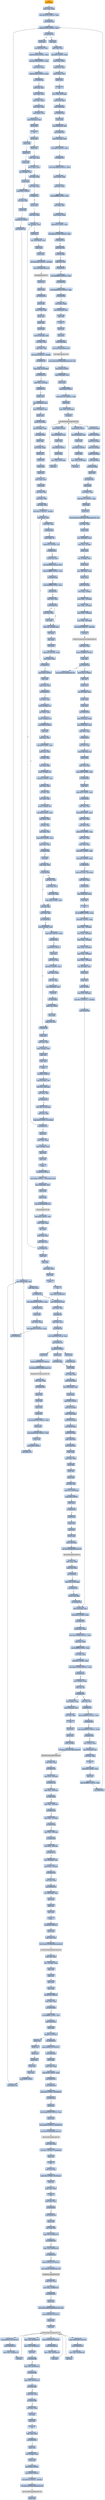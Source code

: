 digraph G {
node[shape=rectangle,style=filled,fillcolor=lightsteelblue,color=lightsteelblue]
bgcolor="transparent"
a0x00401684pushl_ebp[label="start\npushl %ebp",fillcolor="orange",color="lightgrey"];
a0x00401685movl_esp_ebp[label="0x00401685\nmovl %esp, %ebp"];
a0x00401687movl_0x1024UINT32_eax[label="0x00401687\nmovl $0x1024<UINT32>, %eax"];
a0x0040168ccall_0x004023a0[label="0x0040168c\ncall 0x004023a0"];
a0x004023a0cmpl_0x1000UINT32_eax[label="0x004023a0\ncmpl $0x1000<UINT32>, %eax"];
a0x004023a5jae_0x004023b5[label="0x004023a5\njae 0x004023b5"];
a0x004023b5pushl_ecx[label="0x004023b5\npushl %ecx"];
a0x004023b6leal_0x8esp__ecx[label="0x004023b6\nleal 0x8(%esp), %ecx"];
a0x004023basubl_0x1000UINT32_ecx[label="0x004023ba\nsubl $0x1000<UINT32>, %ecx"];
a0x004023c0subl_0x1000UINT32_eax[label="0x004023c0\nsubl $0x1000<UINT32>, %eax"];
a0x004023c5testl_eax_ecx_[label="0x004023c5\ntestl %eax, (%ecx)"];
a0x004023c7cmpl_0x1000UINT32_eax[label="0x004023c7\ncmpl $0x1000<UINT32>, %eax"];
a0x004023ccjae_0x004023ba[label="0x004023cc\njae 0x004023ba"];
a0x004023cesubl_eax_ecx[label="0x004023ce\nsubl %eax, %ecx"];
a0x004023d0movl_esp_eax[label="0x004023d0\nmovl %esp, %eax"];
a0x004023d2testl_eax_ecx_[label="0x004023d2\ntestl %eax, (%ecx)"];
a0x004023d4movl_ecx_esp[label="0x004023d4\nmovl %ecx, %esp"];
a0x004023d6movl_eax__ecx[label="0x004023d6\nmovl (%eax), %ecx"];
a0x004023d8movl_0x4eax__eax[label="0x004023d8\nmovl 0x4(%eax), %eax"];
a0x004023dbpushl_eax[label="0x004023db\npushl %eax"];
a0x004023dcret[label="0x004023dc\nret"];
a0x00401691pushl_ebx[label="0x00401691\npushl %ebx"];
a0x00401692pushl_esi[label="0x00401692\npushl %esi"];
a0x00401693pushl_edi[label="0x00401693\npushl %edi"];
a0x00401694leal__4ebp__eax[label="0x00401694\nleal -4(%ebp), %eax"];
a0x00401697pushl_eax[label="0x00401697\npushl %eax"];
a0x00401698pushl_0x2UINT8[label="0x00401698\npushl $0x2<UINT8>"];
a0x0040169axorl_esi_esi[label="0x0040169a\nxorl %esi, %esi"];
a0x0040169cpushl_esi[label="0x0040169c\npushl %esi"];
a0x0040169dpushl_0x2UINT8[label="0x0040169d\npushl $0x2<UINT8>"];
a0x0040169fcall_0x004011d2[label="0x0040169f\ncall 0x004011d2"];
a0x004011d2movl_0x00405000_eax[label="0x004011d2\nmovl 0x00405000, %eax"];
a0x004011d7testl_eax_eax[label="0x004011d7\ntestl %eax, %eax"];
a0x004011d9jne_0x004011ea[label="0x004011d9\njne 0x004011ea"];
a0x004011dbmovl_0x405008UINT32_ecx[label="0x004011db\nmovl $0x405008<UINT32>, %ecx"];
a0x004011e0call_0x0040116b[label="0x004011e0\ncall 0x0040116b"];
a0x0040116bpushl_ebp[label="0x0040116b\npushl %ebp"];
a0x0040116cmovl_esp_ebp[label="0x0040116c\nmovl %esp, %ebp"];
a0x0040116emovl_0x1004UINT32_eax[label="0x0040116e\nmovl $0x1004<UINT32>, %eax"];
a0x00401173call_0x004023a0[label="0x00401173\ncall 0x004023a0"];
a0x00401178pushl_ebx[label="0x00401178\npushl %ebx"];
a0x00401179pushl_esi[label="0x00401179\npushl %esi"];
a0x0040117amovl_ecx_esi[label="0x0040117a\nmovl %ecx, %esi"];
a0x0040117cmovl_esi__eax[label="0x0040117c\nmovl (%esi), %eax"];
a0x0040117exorl_ebx_ebx[label="0x0040117e\nxorl %ebx, %ebx"];
a0x00401180testl_eax_eax[label="0x00401180\ntestl %eax, %eax"];
a0x00401182je_0x004011cc[label="0x00401182\nje 0x004011cc"];
a0x00401184pushl_edi[label="0x00401184\npushl %edi"];
a0x00401185movl_esi_edi[label="0x00401185\nmovl %esi, %edi"];
a0x00401187leal__4ebp__ecx[label="0x00401187\nleal -4(%ebp), %ecx"];
a0x0040118apushl_ecx[label="0x0040118a\npushl %ecx"];
a0x0040118bleal__4100ebp__ecx[label="0x0040118b\nleal -4100(%ebp), %ecx"];
a0x00401191pushl_ecx[label="0x00401191\npushl %ecx"];
a0x00401192pushl_eax[label="0x00401192\npushl %eax"];
a0x00401193movl_0x1000UINT32__4ebp_[label="0x00401193\nmovl $0x1000<UINT32>, -4(%ebp)"];
a0x0040119acall_lstrlenA_kernel32_dll[label="0x0040119a\ncall lstrlenA@kernel32.dll"];
lstrlenA_kernel32_dll[label="lstrlenA@kernel32.dll",fillcolor="lightgrey",color="lightgrey"];
a0x004011a0pushl_eax[label="0x004011a0\npushl %eax"];
a0x004011a1pushl_esi_[label="0x004011a1\npushl (%esi)"];
a0x004011a3call_0x004010ef[label="0x004011a3\ncall 0x004010ef"];
a0x004010efpushl_ebp[label="0x004010ef\npushl %ebp"];
a0x004010f0movl_esp_ebp[label="0x004010f0\nmovl %esp, %ebp"];
a0x004010f2pushl_ecx[label="0x004010f2\npushl %ecx"];
a0x004010f3pushl_ebx[label="0x004010f3\npushl %ebx"];
a0x004010f4pushl_edi[label="0x004010f4\npushl %edi"];
a0x004010f5movl_0x14ebp__edi[label="0x004010f5\nmovl 0x14(%ebp), %edi"];
a0x004010f8xorl_ebx_ebx[label="0x004010f8\nxorl %ebx, %ebx"];
a0x004010facmpl_ebx_edi[label="0x004010fa\ncmpl %ebx, %edi"];
a0x004010fcmovl_0x1UINT32__4ebp_[label="0x004010fc\nmovl $0x1<UINT32>, -4(%ebp)"];
a0x00401103jne_0x0040110a[label="0x00401103\njne 0x0040110a"];
a0x0040110acmpl_ebx_0x10ebp_[label="0x0040110a\ncmpl %ebx, 0x10(%ebp)"];
a0x0040110djne_0x0040112b[label="0x0040110d\njne 0x0040112b"];
a0x0040112bcmpl_ebx_0xcebp_[label="0x0040112b\ncmpl %ebx, 0xc(%ebp)"];
a0x0040112eje_0x0040115f[label="0x0040112e\nje 0x0040115f"];
a0x00401130pushl_esi[label="0x00401130\npushl %esi"];
a0x00401131movl_0x8ebp__ecx[label="0x00401131\nmovl 0x8(%ebp), %ecx"];
a0x00401134movl_0xcebp__esi[label="0x00401134\nmovl 0xc(%ebp), %esi"];
a0x00401137pushl_edi[label="0x00401137\npushl %edi"];
a0x00401138pushl_0x10ebp_[label="0x00401138\npushl 0x10(%ebp)"];
a0x0040113bleal_0xcebp__eax[label="0x0040113b\nleal 0xc(%ebp), %eax"];
a0x0040113ecall_0x00401000[label="0x0040113e\ncall 0x00401000"];
a0x00401000pushl_ebp[label="0x00401000\npushl %ebp"];
a0x00401001movl_esp_ebp[label="0x00401001\nmovl %esp, %ebp"];
a0x00401003pushl_ecx[label="0x00401003\npushl %ecx"];
a0x00401004pushl_ecx[label="0x00401004\npushl %ecx"];
a0x00401005pushl_ebx[label="0x00401005\npushl %ebx"];
a0x00401006pushl_esi[label="0x00401006\npushl %esi"];
a0x00401007movl_eax_esi[label="0x00401007\nmovl %eax, %esi"];
a0x00401009pushl_edi[label="0x00401009\npushl %edi"];
a0x0040100axorl_eax_eax[label="0x0040100a\nxorl %eax, %eax"];
a0x0040100cmovl_ecx_edi[label="0x0040100c\nmovl %ecx, %edi"];
a0x0040100exorl_ebx_ebx[label="0x0040100e\nxorl %ebx, %ebx"];
a0x00401010movl_0x1UINT32__8ebp_[label="0x00401010\nmovl $0x1<UINT32>, -8(%ebp)"];
a0x00401017movl_esi__edx[label="0x00401017\nmovl (%esi), %edx"];
a0x00401019testl_edx_edx[label="0x00401019\ntestl %edx, %edx"];
a0x0040101bje_0x00401053[label="0x0040101b\nje 0x00401053"];
a0x0040101dmovb_edi__cl[label="0x0040101d\nmovb (%edi), %cl"];
a0x0040101fcmpb_0x7fUINT8_cl[label="0x0040101f\ncmpb $0x7f<UINT8>, %cl"];
a0x00401022ja_0x00401033[label="0x00401022\nja 0x00401033"];
a0x00401024movzbl_cl_ecx[label="0x00401024\nmovzbl %cl, %ecx"];
a0x00401027movl_0x404000ecx4__ecx[label="0x00401027\nmovl 0x404000(,%ecx,4), %ecx"];
a0x0040102ecmpl_0xfffffffeUINT8_ecx[label="0x0040102e\ncmpl $0xfffffffe<UINT8>, %ecx"];
a0x00401031jnl_0x00401039[label="0x00401031\njnl 0x00401039"];
a0x00401039cmpl_0xffffffffUINT8_ecx[label="0x00401039\ncmpl $0xffffffff<UINT8>, %ecx"];
a0x0040103cjl_0x0040104a[label="0x0040103c\njl 0x0040104a"];
a0x0040103etestl_ecx_ecx[label="0x0040103e\ntestl %ecx, %ecx"];
a0x00401040jnl_0x00401045[label="0x00401040\njnl 0x00401045"];
a0x00401045movb_cl__4ebpeax_[label="0x00401045\nmovb %cl, -4(%ebp,%eax)"];
a0x00401049incl_eax[label="0x00401049\nincl %eax"];
a0x0040104adecl_edx[label="0x0040104a\ndecl %edx"];
a0x0040104bincl_edi[label="0x0040104b\nincl %edi"];
a0x0040104ccmpl_0x4UINT8_eax[label="0x0040104c\ncmpl $0x4<UINT8>, %eax"];
a0x0040104fmovl_edx_esi_[label="0x0040104f\nmovl %edx, (%esi)"];
a0x00401051jb_0x00401017[label="0x00401051\njb 0x00401017"];
a0x00401053pushl_0x4UINT8[label="0x00401053\npushl $0x4<UINT8>"];
a0x00401055popl_edx[label="0x00401055\npopl %edx"];
a0x00401056cmpl_edx_eax[label="0x00401056\ncmpl %edx, %eax"];
a0x00401058jae_0x00401074[label="0x00401058\njae 0x00401074"];
a0x00401074xorl_ecx_ecx[label="0x00401074\nxorl %ecx, %ecx"];
a0x00401076movb__4ebp__cl[label="0x00401076\nmovb -4(%ebp), %cl"];
a0x00401079xorl_edx_edx[label="0x00401079\nxorl %edx, %edx"];
a0x0040107bmovb__3ebp__dl[label="0x0040107b\nmovb -3(%ebp), %dl"];
a0x0040107epushl_0x3fUINT8[label="0x0040107e\npushl $0x3f<UINT8>"];
a0x00401080popl_eax[label="0x00401080\npopl %eax"];
a0x00401081andl_eax_ecx[label="0x00401081\nandl %eax, %ecx"];
a0x00401083shll_0x6UINT8_ecx[label="0x00401083\nshll $0x6<UINT8>, %ecx"];
a0x00401086andl_eax_edx[label="0x00401086\nandl %eax, %edx"];
a0x00401088orl_edx_ecx[label="0x00401088\norl %edx, %ecx"];
a0x0040108axorl_edx_edx[label="0x0040108a\nxorl %edx, %edx"];
a0x0040108cmovb__2ebp__dl[label="0x0040108c\nmovb -2(%ebp), %dl"];
a0x0040108fshll_0x6UINT8_ecx[label="0x0040108f\nshll $0x6<UINT8>, %ecx"];
a0x00401092andl_eax_edx[label="0x00401092\nandl %eax, %edx"];
a0x00401094orl_edx_ecx[label="0x00401094\norl %edx, %ecx"];
a0x00401096xorl_edx_edx[label="0x00401096\nxorl %edx, %edx"];
a0x00401098movb__1ebp__dl[label="0x00401098\nmovb -1(%ebp), %dl"];
a0x0040109bshll_0x6UINT8_ecx[label="0x0040109b\nshll $0x6<UINT8>, %ecx"];
a0x0040109eandl_eax_edx[label="0x0040109e\nandl %eax, %edx"];
a0x004010a0orl_edx_ecx[label="0x004010a0\norl %edx, %ecx"];
a0x004010a2xorl_edx_edx[label="0x004010a2\nxorl %edx, %edx"];
a0x004010a4cmpl_0x2UINT8_ebx[label="0x004010a4\ncmpl $0x2<UINT8>, %ebx"];
a0x004010a7movl_ecx_eax[label="0x004010a7\nmovl %ecx, %eax"];
a0x004010a9ja_0x004010b9[label="0x004010a9\nja 0x004010b9"];
a0x004010abincl_edx[label="0x004010ab\nincl %edx"];
a0x004010accmpl_edx_ebx[label="0x004010ac\ncmpl %edx, %ebx"];
a0x004010aeja_0x004010b9[label="0x004010ae\nja 0x004010b9"];
a0x004010b0xorl_ecx_ecx[label="0x004010b0\nxorl %ecx, %ecx"];
a0x004010b2cmpl_ebx_ecx[label="0x004010b2\ncmpl %ebx, %ecx"];
a0x004010b4sbbl_edx_edx[label="0x004010b4\nsbbl %edx, %edx"];
a0x004010b6addl_0x3UINT8_edx[label="0x004010b6\naddl $0x3<UINT8>, %edx"];
a0x004010b9xorl_esi_esi[label="0x004010b9\nxorl %esi, %esi"];
a0x004010bbtestl_edx_edx[label="0x004010bb\ntestl %edx, %edx"];
a0x004010bdjle_0x004010e2[label="0x004010bd\njle 0x004010e2"];
a0x004010bfmovl_0xcebp__edi[label="0x004010bf\nmovl 0xc(%ebp), %edi"];
a0x004010c2cmpl_0x0UINT8_edi_[label="0x004010c2\ncmpl $0x0<UINT8>, (%edi)"];
a0x004010c5je_0x004010e2[label="0x004010c5\nje 0x004010e2"];
a0x004010c7pushl_0x2UINT8[label="0x004010c7\npushl $0x2<UINT8>"];
a0x004010c9popl_ecx[label="0x004010c9\npopl %ecx"];
a0x004010casubl_esi_ecx[label="0x004010ca\nsubl %esi, %ecx"];
a0x004010ccshll_0x3UINT8_ecx[label="0x004010cc\nshll $0x3<UINT8>, %ecx"];
a0x004010cfmovl_eax_ebx[label="0x004010cf\nmovl %eax, %ebx"];
a0x004010d1shrl_cl_ebx[label="0x004010d1\nshrl %cl, %ebx"];
a0x004010d3movl_0x8ebp__ecx[label="0x004010d3\nmovl 0x8(%ebp), %ecx"];
a0x004010d6incl_esi[label="0x004010d6\nincl %esi"];
a0x004010d7incl_0x8ebp_[label="0x004010d7\nincl 0x8(%ebp)"];
a0x004010damovb_bl_ecx_[label="0x004010da\nmovb %bl, (%ecx)"];
a0x004010dcdecl_edi_[label="0x004010dc\ndecl (%edi)"];
a0x004010decmpl_edx_esi[label="0x004010de\ncmpl %edx, %esi"];
a0x004010e0jl_0x004010bf[label="0x004010e0\njl 0x004010bf"];
a0x004010e2popl_edi[label="0x004010e2\npopl %edi"];
a0x004010e3movl_esi_eax[label="0x004010e3\nmovl %esi, %eax"];
a0x004010e5imull__8ebp__eax[label="0x004010e5\nimull -8(%ebp), %eax"];
a0x004010e9popl_esi[label="0x004010e9\npopl %esi"];
a0x004010eapopl_ebx[label="0x004010ea\npopl %ebx"];
a0x004010ebleave_[label="0x004010eb\nleave "];
a0x004010ecret_0x8UINT16[label="0x004010ec\nret $0x8<UINT16>"];
a0x00401143subl_0xcebp__esi[label="0x00401143\nsubl 0xc(%ebp), %esi"];
a0x00401146addl_esi_0x8ebp_[label="0x00401146\naddl %esi, 0x8(%ebp)"];
a0x00401149testl_eax_eax[label="0x00401149\ntestl %eax, %eax"];
a0x0040114bjnl_0x00401153[label="0x0040114b\njnl 0x00401153"];
a0x00401153addl_eax_0x10ebp_[label="0x00401153\naddl %eax, 0x10(%ebp)"];
a0x00401156addl_eax_ebx[label="0x00401156\naddl %eax, %ebx"];
a0x00401158cmpl_0x0UINT8_0xcebp_[label="0x00401158\ncmpl $0x0<UINT8>, 0xc(%ebp)"];
a0x0040115cjne_0x00401131[label="0x0040115c\njne 0x00401131"];
a0x00401042xorl_ecx_ecx[label="0x00401042\nxorl %ecx, %ecx"];
a0x00401044incl_ebx[label="0x00401044\nincl %ebx"];
a0x0040115epopl_esi[label="0x0040115e\npopl %esi"];
a0x0040115fmovl_ebx_eax[label="0x0040115f\nmovl %ebx, %eax"];
a0x00401161imull__4ebp__eax[label="0x00401161\nimull -4(%ebp), %eax"];
a0x00401165popl_edi[label="0x00401165\npopl %edi"];
a0x00401166popl_ebx[label="0x00401166\npopl %ebx"];
a0x00401167leave_[label="0x00401167\nleave "];
a0x00401168ret_0x10UINT16[label="0x00401168\nret $0x10<UINT16>"];
a0x004011a8movb_0x0UINT8__4100ebpeax_[label="0x004011a8\nmovb $0x0<UINT8>, -4100(%ebp,%eax)"];
a0x004011b0leal__4100ebp__eax[label="0x004011b0\nleal -4100(%ebp), %eax"];
a0x004011b6pushl_eax[label="0x004011b6\npushl %eax"];
a0x004011b7pushl_esi_[label="0x004011b7\npushl (%esi)"];
a0x004011b9call_lstrcpyA_kernel32_dll[label="0x004011b9\ncall lstrcpyA@kernel32.dll"];
lstrcpyA_kernel32_dll[label="lstrcpyA@kernel32.dll",fillcolor="lightgrey",color="lightgrey"];
a0x004011bfaddl_0x4UINT8_edi[label="0x004011bf\naddl $0x4<UINT8>, %edi"];
a0x004011c2movl_edi__eax[label="0x004011c2\nmovl (%edi), %eax"];
a0x004011c4incl_ebx[label="0x004011c4\nincl %ebx"];
a0x004011c5testl_eax_eax[label="0x004011c5\ntestl %eax, %eax"];
a0x004011c7movl_edi_esi[label="0x004011c7\nmovl %edi, %esi"];
a0x004011c9jne_0x00401187[label="0x004011c9\njne 0x00401187"];
a0x004011cbpopl_edi[label="0x004011cb\npopl %edi"];
a0x004011ccpopl_esi[label="0x004011cc\npopl %esi"];
a0x004011cdmovl_ebx_eax[label="0x004011cd\nmovl %ebx, %eax"];
a0x004011cfpopl_ebx[label="0x004011cf\npopl %ebx"];
a0x004011d0leave_[label="0x004011d0\nleave "];
a0x004011d1ret[label="0x004011d1\nret"];
a0x004011e5movl_eax_0x00405000[label="0x004011e5\nmovl %eax, 0x00405000"];
a0x004011eamovl_0x4esp__ecx[label="0x004011ea\nmovl 0x4(%esp), %ecx"];
a0x004011eetestl_ecx_ecx[label="0x004011ee\ntestl %ecx, %ecx"];
a0x004011f0jl_0x004011ff[label="0x004011f0\njl 0x004011ff"];
a0x004011f2cmpl_eax_ecx[label="0x004011f2\ncmpl %eax, %ecx"];
a0x004011f4jnl_0x004011ff[label="0x004011f4\njnl 0x004011ff"];
a0x004011f6movl_0x405008ecx4__eax[label="0x004011f6\nmovl 0x405008(,%ecx,4), %eax"];
a0x004011fdjmp_0x00401204[label="0x004011fd\njmp 0x00401204"];
a0x00401204ret_0x4UINT16[label="0x00401204\nret $0x4<UINT16>"];
a0x004016a4pushl_eax[label="0x004016a4\npushl %eax"];
a0x004016a5pushl_0x80000002UINT32[label="0x004016a5\npushl $0x80000002<UINT32>"];
a0x004016aacall_RegOpenKeyExA_advapi32_dll[label="0x004016aa\ncall RegOpenKeyExA@advapi32.dll"];
RegOpenKeyExA_advapi32_dll[label="RegOpenKeyExA@advapi32.dll",fillcolor="lightgrey",color="lightgrey"];
a0x004016b0testl_eax_eax[label="0x004016b0\ntestl %eax, %eax"];
a0x004016b2jne_0x004016fb[label="0x004016b2\njne 0x004016fb"];
a0x004016fbpushl_esi[label="0x004016fb\npushl %esi"];
a0x004016fcpushl_esi[label="0x004016fc\npushl %esi"];
a0x004016fdpushl_esi[label="0x004016fd\npushl %esi"];
a0x004016fepushl_esi[label="0x004016fe\npushl %esi"];
a0x004016ffmovl_0x403260UINT32_ebx[label="0x004016ff\nmovl $0x403260<UINT32>, %ebx"];
a0x00401704pushl_ebx[label="0x00401704\npushl %ebx"];
a0x00401705movl_0x403224UINT32_edi[label="0x00401705\nmovl $0x403224<UINT32>, %edi"];
a0x0040170apushl_edi[label="0x0040170a\npushl %edi"];
a0x0040170bpushl_0x9UINT8[label="0x0040170b\npushl $0x9<UINT8>"];
a0x0040170dcall_0x004011d2[label="0x0040170d\ncall 0x004011d2"];
a0x00401712pushl_eax[label="0x00401712\npushl %eax"];
a0x00401713call_0x00401d67[label="0x00401713\ncall 0x00401d67"];
a0x00401d67pushl_ebp[label="0x00401d67\npushl %ebp"];
a0x00401d68movl_esp_ebp[label="0x00401d68\nmovl %esp, %ebp"];
a0x00401d6apushl_0x20ebp_[label="0x00401d6a\npushl 0x20(%ebp)"];
a0x00401d6dleal_0x20ebp__eax[label="0x00401d6d\nleal 0x20(%ebp), %eax"];
a0x00401d70pushl_eax[label="0x00401d70\npushl %eax"];
a0x00401d71pushl_0x1UINT8[label="0x00401d71\npushl $0x1<UINT8>"];
a0x00401d73pushl_0x1cebp_[label="0x00401d73\npushl 0x1c(%ebp)"];
a0x00401d76pushl_0x18ebp_[label="0x00401d76\npushl 0x18(%ebp)"];
a0x00401d79pushl_0x14ebp_[label="0x00401d79\npushl 0x14(%ebp)"];
a0x00401d7cpushl_0x10ebp_[label="0x00401d7c\npushl 0x10(%ebp)"];
a0x00401d7fpushl_0xcebp_[label="0x00401d7f\npushl 0xc(%ebp)"];
a0x00401d82pushl_0x8ebp_[label="0x00401d82\npushl 0x8(%ebp)"];
a0x00401d85call_0x00401c9a[label="0x00401d85\ncall 0x00401c9a"];
a0x00401c9apushl_ebp[label="0x00401c9a\npushl %ebp"];
a0x00401c9bmovl_esp_ebp[label="0x00401c9b\nmovl %esp, %ebp"];
a0x00401c9dpushl_ebx[label="0x00401c9d\npushl %ebx"];
a0x00401c9epushl_esi[label="0x00401c9e\npushl %esi"];
a0x00401c9fpushl_edi[label="0x00401c9f\npushl %edi"];
a0x00401ca0xorl_esi_esi[label="0x00401ca0\nxorl %esi, %esi"];
a0x00401ca2cmpl_esi_0x28ebp_[label="0x00401ca2\ncmpl %esi, 0x28(%ebp)"];
a0x00401ca5pushl_0x4UINT8[label="0x00401ca5\npushl $0x4<UINT8>"];
a0x00401ca7popl_eax[label="0x00401ca7\npopl %eax"];
a0x00401ca8je_0x00401cad[label="0x00401ca8\nje 0x00401cad"];
a0x00401cadpushl_esi[label="0x00401cad\npushl %esi"];
a0x00401caepushl_esi[label="0x00401cae\npushl %esi"];
a0x00401cafpushl_esi[label="0x00401caf\npushl %esi"];
a0x00401cb0pushl_eax[label="0x00401cb0\npushl %eax"];
a0x00401cb1pushl_0x8ebp_[label="0x00401cb1\npushl 0x8(%ebp)"];
a0x00401cb4call_InternetOpenA_wininet_dll[label="0x00401cb4\ncall InternetOpenA@wininet.dll"];
InternetOpenA_wininet_dll[label="InternetOpenA@wininet.dll",fillcolor="lightgrey",color="lightgrey"];
a0x00401cbamovl_eax_ebx[label="0x00401cba\nmovl %eax, %ebx"];
a0x00401cbccmpl_esi_ebx[label="0x00401cbc\ncmpl %esi, %ebx"];
a0x00401cbejne_0x00401cc7[label="0x00401cbe\njne 0x00401cc7"];
a0x00401cc7cmpl_esi_0x10ebp_[label="0x00401cc7\ncmpl %esi, 0x10(%ebp)"];
a0x00401ccajne_0x00401cd5[label="0x00401cca\njne 0x00401cd5"];
a0x00401cd5pushl_0x10ebp_[label="0x00401cd5\npushl 0x10(%ebp)"];
a0x00401cd8call_0x004024e0[label="0x00401cd8\ncall 0x004024e0"];
a0x004024e0movl_0x4esp__ecx[label="0x004024e0\nmovl 0x4(%esp), %ecx"];
a0x004024e4testl_0x3UINT32_ecx[label="0x004024e4\ntestl $0x3<UINT32>, %ecx"];
a0x004024eaje_0x00402510[label="0x004024ea\nje 0x00402510"];
a0x00402510movl_ecx__eax[label="0x00402510\nmovl (%ecx), %eax"];
a0x00402512movl_0x7efefeffUINT32_edx[label="0x00402512\nmovl $0x7efefeff<UINT32>, %edx"];
a0x00402517addl_eax_edx[label="0x00402517\naddl %eax, %edx"];
a0x00402519xorl_0xffffffffUINT8_eax[label="0x00402519\nxorl $0xffffffff<UINT8>, %eax"];
a0x0040251cxorl_edx_eax[label="0x0040251c\nxorl %edx, %eax"];
a0x0040251eaddl_0x4UINT8_ecx[label="0x0040251e\naddl $0x4<UINT8>, %ecx"];
a0x00402521testl_0x81010100UINT32_eax[label="0x00402521\ntestl $0x81010100<UINT32>, %eax"];
a0x00402526je_0x00402510[label="0x00402526\nje 0x00402510"];
a0x00402528movl__4ecx__eax[label="0x00402528\nmovl -4(%ecx), %eax"];
a0x0040252btestb_al_al[label="0x0040252b\ntestb %al, %al"];
a0x0040252dje_0x00402561[label="0x0040252d\nje 0x00402561"];
a0x0040252ftestb_ah_ah[label="0x0040252f\ntestb %ah, %ah"];
a0x00402531je_0x00402557[label="0x00402531\nje 0x00402557"];
a0x00402533testl_0xff0000UINT32_eax[label="0x00402533\ntestl $0xff0000<UINT32>, %eax"];
a0x00402538je_0x0040254d[label="0x00402538\nje 0x0040254d"];
a0x0040253atestl_0xff000000UINT32_eax[label="0x0040253a\ntestl $0xff000000<UINT32>, %eax"];
a0x0040253fje_0x00402543[label="0x0040253f\nje 0x00402543"];
a0x00402543leal__1ecx__eax[label="0x00402543\nleal -1(%ecx), %eax"];
a0x00402546movl_0x4esp__ecx[label="0x00402546\nmovl 0x4(%esp), %ecx"];
a0x0040254asubl_ecx_eax[label="0x0040254a\nsubl %ecx, %eax"];
a0x0040254cret[label="0x0040254c\nret"];
a0x00401cddaddl_0x4UINT8_eax[label="0x00401cdd\naddl $0x4<UINT8>, %eax"];
a0x00401ce0popl_ecx[label="0x00401ce0\npopl %ecx"];
a0x00401ce1andl_0xfffffffcUINT8_eax[label="0x00401ce1\nandl $0xfffffffc<UINT8>, %eax"];
a0x00401ce4call_0x004023a0[label="0x00401ce4\ncall 0x004023a0"];
a0x004023a7negl_eax[label="0x004023a7\nnegl %eax"];
a0x004023a9addl_esp_eax[label="0x004023a9\naddl %esp, %eax"];
a0x004023abaddl_0x4UINT8_eax[label="0x004023ab\naddl $0x4<UINT8>, %eax"];
a0x004023aetestl_eax_eax_[label="0x004023ae\ntestl %eax, (%eax)"];
a0x004023b0xchgl_eax_esp[label="0x004023b0\nxchgl %eax, %esp"];
a0x004023b1movl_eax__eax[label="0x004023b1\nmovl (%eax), %eax"];
a0x004023b3pushl_eax[label="0x004023b3\npushl %eax"];
a0x004023b4ret[label="0x004023b4\nret"];
a0x00401ce9movl_esp_0x8ebp_[label="0x00401ce9\nmovl %esp, 0x8(%ebp)"];
a0x00401cecpushl_0x10ebp_[label="0x00401cec\npushl 0x10(%ebp)"];
a0x00401cefpushl_0x8ebp_[label="0x00401cef\npushl 0x8(%ebp)"];
a0x00401cf2call_0x004023e0[label="0x00401cf2\ncall 0x004023e0"];
a0x004023e0pushl_edi[label="0x004023e0\npushl %edi"];
a0x004023e1movl_0x8esp__edi[label="0x004023e1\nmovl 0x8(%esp), %edi"];
a0x004023e5jmp_0x00402455[label="0x004023e5\njmp 0x00402455"];
a0x00402455movl_0xcesp__ecx[label="0x00402455\nmovl 0xc(%esp), %ecx"];
a0x00402459testl_0x3UINT32_ecx[label="0x00402459\ntestl $0x3<UINT32>, %ecx"];
a0x0040245fje_0x0040247e[label="0x0040245f\nje 0x0040247e"];
a0x0040247emovl_0x7efefeffUINT32_edx[label="0x0040247e\nmovl $0x7efefeff<UINT32>, %edx"];
a0x00402483movl_ecx__eax[label="0x00402483\nmovl (%ecx), %eax"];
a0x00402485addl_eax_edx[label="0x00402485\naddl %eax, %edx"];
a0x00402487xorl_0xffffffffUINT8_eax[label="0x00402487\nxorl $0xffffffff<UINT8>, %eax"];
a0x0040248axorl_edx_eax[label="0x0040248a\nxorl %edx, %eax"];
a0x0040248cmovl_ecx__edx[label="0x0040248c\nmovl (%ecx), %edx"];
a0x0040248eaddl_0x4UINT8_ecx[label="0x0040248e\naddl $0x4<UINT8>, %ecx"];
a0x00402491testl_0x81010100UINT32_eax[label="0x00402491\ntestl $0x81010100<UINT32>, %eax"];
a0x00402496je_0x00402479[label="0x00402496\nje 0x00402479"];
a0x00402498testb_dl_dl[label="0x00402498\ntestb %dl, %dl"];
a0x0040249aje_0x004024d0[label="0x0040249a\nje 0x004024d0"];
a0x0040249ctestb_dh_dh[label="0x0040249c\ntestb %dh, %dh"];
a0x0040249eje_0x004024c7[label="0x0040249e\nje 0x004024c7"];
a0x004024a0testl_0xff0000UINT32_edx[label="0x004024a0\ntestl $0xff0000<UINT32>, %edx"];
a0x004024a6je_0x004024ba[label="0x004024a6\nje 0x004024ba"];
a0x004024a8testl_0xff000000UINT32_edx[label="0x004024a8\ntestl $0xff000000<UINT32>, %edx"];
a0x004024aeje_0x004024b2[label="0x004024ae\nje 0x004024b2"];
a0x004024b2movl_edx_edi_[label="0x004024b2\nmovl %edx, (%edi)"];
a0x004024b4movl_0x8esp__eax[label="0x004024b4\nmovl 0x8(%esp), %eax"];
a0x004024b8popl_edi[label="0x004024b8\npopl %edi"];
a0x004024b9ret[label="0x004024b9\nret"];
a0x00401cf7popl_ecx[label="0x00401cf7\npopl %ecx"];
a0x00401cf8popl_ecx[label="0x00401cf8\npopl %ecx"];
a0x00401cf9pushl_0x8ebp_[label="0x00401cf9\npushl 0x8(%ebp)"];
a0x00401cfccall_CharUpperA_user32_dll[label="0x00401cfc\ncall CharUpperA@user32.dll"];
CharUpperA_user32_dll[label="CharUpperA@user32.dll",fillcolor="lightgrey",color="lightgrey"];
a0x00401d02movl_InternetSetOptionA_wininet_dll_esi[label="0x00401d02\nmovl InternetSetOptionA@wininet.dll, %esi"];
a0x00401d08pushl_0x4UINT8[label="0x00401d08\npushl $0x4<UINT8>"];
a0x00401d0aleal_0x28ebp__eax[label="0x00401d0a\nleal 0x28(%ebp), %eax"];
a0x00401d0dpushl_eax[label="0x00401d0d\npushl %eax"];
a0x00401d0epushl_0x2UINT8[label="0x00401d0e\npushl $0x2<UINT8>"];
a0x00401d10movl_0x2710UINT32_edi[label="0x00401d10\nmovl $0x2710<UINT32>, %edi"];
a0x00401d15pushl_ebx[label="0x00401d15\npushl %ebx"];
a0x00401d16movl_edi_0x28ebp_[label="0x00401d16\nmovl %edi, 0x28(%ebp)"];
a0x00401d19call_esi[label="0x00401d19\ncall %esi"];
InternetSetOptionA_wininet_dll[label="InternetSetOptionA@wininet.dll",fillcolor="lightgrey",color="lightgrey"];
a0x00401d1bpushl_0x4UINT8[label="0x00401d1b\npushl $0x4<UINT8>"];
a0x00401d1dleal_0x28ebp__eax[label="0x00401d1d\nleal 0x28(%ebp), %eax"];
a0x00401d20pushl_eax[label="0x00401d20\npushl %eax"];
a0x00401d21pushl_0x5UINT8[label="0x00401d21\npushl $0x5<UINT8>"];
a0x00401d23pushl_ebx[label="0x00401d23\npushl %ebx"];
a0x00401d24movl_edi_0x28ebp_[label="0x00401d24\nmovl %edi, 0x28(%ebp)"];
a0x00401d27call_esi[label="0x00401d27\ncall %esi"];
a0x00401d29pushl_0x4UINT8[label="0x00401d29\npushl $0x4<UINT8>"];
a0x00401d2bleal_0x28ebp__eax[label="0x00401d2b\nleal 0x28(%ebp), %eax"];
a0x00401d2epushl_eax[label="0x00401d2e\npushl %eax"];
a0x00401d2fpushl_0x6UINT8[label="0x00401d2f\npushl $0x6<UINT8>"];
a0x00401d31pushl_ebx[label="0x00401d31\npushl %ebx"];
a0x00401d32movl_edi_0x28ebp_[label="0x00401d32\nmovl %edi, 0x28(%ebp)"];
a0x00401d35call_esi[label="0x00401d35\ncall %esi"];
a0x00401d37pushl_0x24ebp_[label="0x00401d37\npushl 0x24(%ebp)"];
a0x00401d3apushl_0x20ebp_[label="0x00401d3a\npushl 0x20(%ebp)"];
a0x00401d3dpushl_0x1cebp_[label="0x00401d3d\npushl 0x1c(%ebp)"];
a0x00401d40pushl_0x18ebp_[label="0x00401d40\npushl 0x18(%ebp)"];
a0x00401d43pushl_0x14ebp_[label="0x00401d43\npushl 0x14(%ebp)"];
a0x00401d46pushl_0x8ebp_[label="0x00401d46\npushl 0x8(%ebp)"];
a0x00401d49pushl_0xcebp_[label="0x00401d49\npushl 0xc(%ebp)"];
a0x00401d4cpushl_ebx[label="0x00401d4c\npushl %ebx"];
a0x00401d4dcall_0x00401a4f[label="0x00401d4d\ncall 0x00401a4f"];
a0x00401a4fpushl_ebp[label="0x00401a4f\npushl %ebp"];
a0x00401a50movl_esp_ebp[label="0x00401a50\nmovl %esp, %ebp"];
a0x00401a52subl_0x15cUINT32_esp[label="0x00401a52\nsubl $0x15c<UINT32>, %esp"];
a0x00401a58pushl_ebx[label="0x00401a58\npushl %ebx"];
a0x00401a59pushl_esi[label="0x00401a59\npushl %esi"];
a0x00401a5amovl_InternetCanonicalizeUrlA_wininet_dll_esi[label="0x00401a5a\nmovl InternetCanonicalizeUrlA@wininet.dll, %esi"];
a0x00401a60xorl_ebx_ebx[label="0x00401a60\nxorl %ebx, %ebx"];
a0x00401a62pushl_edi[label="0x00401a62\npushl %edi"];
a0x00401a63leal__348ebp__eax[label="0x00401a63\nleal -348(%ebp), %eax"];
a0x00401a69movl_eax__8ebp_[label="0x00401a69\nmovl %eax, -8(%ebp)"];
a0x00401a6cpushl_ebx[label="0x00401a6c\npushl %ebx"];
a0x00401a6dleal__24ebp__eax[label="0x00401a6d\nleal -24(%ebp), %eax"];
a0x00401a70pushl_eax[label="0x00401a70\npushl %eax"];
a0x00401a71leal__348ebp__eax[label="0x00401a71\nleal -348(%ebp), %eax"];
a0x00401a77pushl_eax[label="0x00401a77\npushl %eax"];
a0x00401a78pushl_0xcebp_[label="0x00401a78\npushl 0xc(%ebp)"];
a0x00401a7bmovl_ebx__4ebp_[label="0x00401a7b\nmovl %ebx, -4(%ebp)"];
a0x00401a7emovl_ebx__12ebp_[label="0x00401a7e\nmovl %ebx, -12(%ebp)"];
a0x00401a81movl_ebx__20ebp_[label="0x00401a81\nmovl %ebx, -20(%ebp)"];
a0x00401a84movl_ebx__16ebp_[label="0x00401a84\nmovl %ebx, -16(%ebp)"];
a0x00401a87movl_ebx__88ebp_[label="0x00401a87\nmovl %ebx, -88(%ebp)"];
a0x00401a8amovl_0xffUINT32__24ebp_[label="0x00401a8a\nmovl $0xff<UINT32>, -24(%ebp)"];
a0x00401a91call_esi[label="0x00401a91\ncall %esi"];
InternetCanonicalizeUrlA_wininet_dll[label="InternetCanonicalizeUrlA@wininet.dll",fillcolor="lightgrey",color="lightgrey"];
a0x00401a93testl_eax_eax[label="0x00401a93\ntestl %eax, %eax"];
a0x00401a95pushl_0xfffffffcUINT8[label="0x00401a95\npushl $0xfffffffc<UINT8>"];
a0x00401a97popl_edi[label="0x00401a97\npopl %edi"];
a0x00401a98jne_0x00401ac6[label="0x00401a98\njne 0x00401ac6"];
a0x00401a9acall_GetLastError_kernel32_dll[label="0x00401a9a\ncall GetLastError@kernel32.dll"];
a0x00401ac6pushl_0x3cUINT8[label="0x00401ac6\npushl $0x3c<UINT8>"];
a0x00401ac8popl_esi[label="0x00401ac8\npopl %esi"];
a0x00401ac9pushl_esi[label="0x00401ac9\npushl %esi"];
a0x00401acaleal__84ebp__eax[label="0x00401aca\nleal -84(%ebp), %eax"];
a0x00401acdpushl_ebx[label="0x00401acd\npushl %ebx"];
a0x00401acepushl_eax[label="0x00401ace\npushl %eax"];
a0x00401acfcall_0x00402a70[label="0x00401acf\ncall 0x00402a70"];
a0x00402a70movl_0xcesp__edx[label="0x00402a70\nmovl 0xc(%esp), %edx"];
a0x00402a74movl_0x4esp__ecx[label="0x00402a74\nmovl 0x4(%esp), %ecx"];
a0x00402a78testl_edx_edx[label="0x00402a78\ntestl %edx, %edx"];
a0x00402a7aje_0x00402acb[label="0x00402a7a\nje 0x00402acb"];
a0x00402a7cxorl_eax_eax[label="0x00402a7c\nxorl %eax, %eax"];
a0x00402a7emovb_0x8esp__al[label="0x00402a7e\nmovb 0x8(%esp), %al"];
a0x00402a82pushl_edi[label="0x00402a82\npushl %edi"];
a0x00402a83movl_ecx_edi[label="0x00402a83\nmovl %ecx, %edi"];
a0x00402a85cmpl_0x4UINT8_edx[label="0x00402a85\ncmpl $0x4<UINT8>, %edx"];
a0x00402a88jb_0x00402abb[label="0x00402a88\njb 0x00402abb"];
a0x00402a8anegl_ecx[label="0x00402a8a\nnegl %ecx"];
a0x00402a8candl_0x3UINT8_ecx[label="0x00402a8c\nandl $0x3<UINT8>, %ecx"];
a0x00402a8fje_0x00402a9d[label="0x00402a8f\nje 0x00402a9d"];
a0x00402a9dmovl_eax_ecx[label="0x00402a9d\nmovl %eax, %ecx"];
a0x00402a9fshll_0x8UINT8_eax[label="0x00402a9f\nshll $0x8<UINT8>, %eax"];
a0x00402aa2addl_ecx_eax[label="0x00402aa2\naddl %ecx, %eax"];
a0x00402aa4movl_eax_ecx[label="0x00402aa4\nmovl %eax, %ecx"];
a0x00402aa6shll_0x10UINT8_eax[label="0x00402aa6\nshll $0x10<UINT8>, %eax"];
a0x00402aa9addl_ecx_eax[label="0x00402aa9\naddl %ecx, %eax"];
a0x00402aabmovl_edx_ecx[label="0x00402aab\nmovl %edx, %ecx"];
a0x00402aadandl_0x3UINT8_edx[label="0x00402aad\nandl $0x3<UINT8>, %edx"];
a0x00402ab0shrl_0x2UINT8_ecx[label="0x00402ab0\nshrl $0x2<UINT8>, %ecx"];
a0x00402ab3je_0x00402abb[label="0x00402ab3\nje 0x00402abb"];
a0x00402ab5repz_stosl_eax_es_edi_[label="0x00402ab5\nrepz stosl %eax, %es:(%edi)"];
a0x00402ab7testl_edx_edx[label="0x00402ab7\ntestl %edx, %edx"];
a0x00402ab9je_0x00402ac5[label="0x00402ab9\nje 0x00402ac5"];
a0x00402ac5movl_0x8esp__eax[label="0x00402ac5\nmovl 0x8(%esp), %eax"];
a0x00402ac9popl_edi[label="0x00402ac9\npopl %edi"];
a0x00402acaret[label="0x00402aca\nret"];
a0x00401ad4orl_0xffffffffUINT8_eax[label="0x00401ad4\norl $0xffffffff<UINT8>, %eax"];
a0x00401ad7addl_0xcUINT8_esp[label="0x00401ad7\naddl $0xc<UINT8>, %esp"];
a0x00401adamovl_eax__76ebp_[label="0x00401ada\nmovl %eax, -76(%ebp)"];
a0x00401addmovl_eax__64ebp_[label="0x00401add\nmovl %eax, -64(%ebp)"];
a0x00401ae0movl_eax__52ebp_[label="0x00401ae0\nmovl %eax, -52(%ebp)"];
a0x00401ae3movl_eax__44ebp_[label="0x00401ae3\nmovl %eax, -44(%ebp)"];
a0x00401ae6movl_eax__36ebp_[label="0x00401ae6\nmovl %eax, -36(%ebp)"];
a0x00401ae9movl_eax__28ebp_[label="0x00401ae9\nmovl %eax, -28(%ebp)"];
a0x00401aecleal__84ebp__eax[label="0x00401aec\nleal -84(%ebp), %eax"];
a0x00401aefpushl_eax[label="0x00401aef\npushl %eax"];
a0x00401af0pushl_ebx[label="0x00401af0\npushl %ebx"];
a0x00401af1pushl__8ebp_[label="0x00401af1\npushl -8(%ebp)"];
a0x00401af4movl_esi__84ebp_[label="0x00401af4\nmovl %esi, -84(%ebp)"];
a0x00401af7movl_0x7UINT32__72ebp_[label="0x00401af7\nmovl $0x7<UINT32>, -72(%ebp)"];
a0x00401afecall_0x004024e0[label="0x00401afe\ncall 0x004024e0"];
a0x00402561leal__4ecx__eax[label="0x00402561\nleal -4(%ecx), %eax"];
a0x00402564movl_0x4esp__ecx[label="0x00402564\nmovl 0x4(%esp), %ecx"];
a0x00402568subl_ecx_eax[label="0x00402568\nsubl %ecx, %eax"];
a0x0040256aret[label="0x0040256a\nret"];
a0x00401b03popl_ecx[label="0x00401b03\npopl %ecx"];
a0x00401b04pushl_eax[label="0x00401b04\npushl %eax"];
a0x00401b05pushl__8ebp_[label="0x00401b05\npushl -8(%ebp)"];
a0x00401b08call_InternetCrackUrlA_wininet_dll[label="0x00401b08\ncall InternetCrackUrlA@wininet.dll"];
InternetCrackUrlA_wininet_dll[label="InternetCrackUrlA@wininet.dll",fillcolor="lightgrey",color="lightgrey"];
a0x00401b0etestl_eax_eax[label="0x00401b0e\ntestl %eax, %eax"];
a0x00401b10je_0x00401c5b[label="0x00401b10\nje 0x00401c5b"];
a0x00401b16cmpl_ebx__80ebp_[label="0x00401b16\ncmpl %ebx, -80(%ebp)"];
a0x00401b19je_0x00401b3f[label="0x00401b19\nje 0x00401b3f"];
a0x00401b3fcmpl_ebx__68ebp_[label="0x00401b3f\ncmpl %ebx, -68(%ebp)"];
a0x00401b42je_0x00401b6f[label="0x00401b42\nje 0x00401b6f"];
a0x00401b6fcmpl_ebx__40ebp_[label="0x00401b6f\ncmpl %ebx, -40(%ebp)"];
a0x00401b72je_0x00401b9f[label="0x00401b72\nje 0x00401b9f"];
a0x00401b9fcmpl_ebx__32ebp_[label="0x00401b9f\ncmpl %ebx, -32(%ebp)"];
a0x00401ba2je_0x00401bcf[label="0x00401ba2\nje 0x00401bcf"];
a0x00401bcfcmpl_ebx__56ebp_[label="0x00401bcf\ncmpl %ebx, -56(%ebp)"];
a0x00401bd2je_0x00401bff[label="0x00401bd2\nje 0x00401bff"];
a0x00401bffcmpl_ebx__48ebp_[label="0x00401bff\ncmpl %ebx, -48(%ebp)"];
a0x00401c02je_0x00401c2b[label="0x00401c02\nje 0x00401c2b"];
a0x00401c2bmovl__88ebp__edi[label="0x00401c2b\nmovl -88(%ebp), %edi"];
a0x00401c2ecmpl_ebx__4ebp_[label="0x00401c2e\ncmpl %ebx, -4(%ebp)"];
a0x00401c31je_0x00401c5b[label="0x00401c31\nje 0x00401c5b"];
a0x00401c5bxorl_eax_eax[label="0x00401c5b\nxorl %eax, %eax"];
a0x00401c5djmp_0x00401c8d[label="0x00401c5d\njmp 0x00401c8d"];
a0x00401c8dleal__360ebp__esp[label="0x00401c8d\nleal -360(%ebp), %esp"];
a0x00401c93popl_edi[label="0x00401c93\npopl %edi"];
a0x00401c94popl_esi[label="0x00401c94\npopl %esi"];
a0x00401c95popl_ebx[label="0x00401c95\npopl %ebx"];
a0x00401c96leave_[label="0x00401c96\nleave "];
a0x00401c97ret_0x20UINT16[label="0x00401c97\nret $0x20<UINT16>"];
a0x00401d52pushl_ebx[label="0x00401d52\npushl %ebx"];
a0x00401d53movl_eax_esi[label="0x00401d53\nmovl %eax, %esi"];
a0x00401d55call_InternetCloseHandle_wininet_dll[label="0x00401d55\ncall InternetCloseHandle@wininet.dll"];
InternetCloseHandle_wininet_dll[label="InternetCloseHandle@wininet.dll",fillcolor="lightgrey",color="lightgrey"];
a0x00401d5bmovl_esi_eax[label="0x00401d5b\nmovl %esi, %eax"];
a0x00401d5dleal__12ebp__esp[label="0x00401d5d\nleal -12(%ebp), %esp"];
a0x00401d60popl_edi[label="0x00401d60\npopl %edi"];
a0x00401d61popl_esi[label="0x00401d61\npopl %esi"];
a0x00401d62popl_ebx[label="0x00401d62\npopl %ebx"];
a0x00401d63popl_ebp[label="0x00401d63\npopl %ebp"];
a0x00401d64ret_0x24UINT16[label="0x00401d64\nret $0x24<UINT16>"];
a0x00401d8atestl_eax_eax[label="0x00401d8a\ntestl %eax, %eax"];
a0x00401d8cjne_0x00401d93[label="0x00401d8c\njne 0x00401d93"];
a0x00401d8eorl_0xffffffffUINT8_eax[label="0x00401d8e\norl $0xffffffff<UINT8>, %eax"];
a0x00401d91jmp_0x00401da5[label="0x00401d91\njmp 0x00401da5"];
a0x00401da5popl_ebp[label="0x00401da5\npopl %ebp"];
a0x00401da6ret_0x1cUINT16[label="0x00401da6\nret $0x1c<UINT16>"];
a0x00401718pushl_esi[label="0x00401718\npushl %esi"];
a0x00401719pushl_esi[label="0x00401719\npushl %esi"];
a0x0040171apushl_esi[label="0x0040171a\npushl %esi"];
a0x0040171bpushl_esi[label="0x0040171b\npushl %esi"];
a0x0040171cpushl_ebx[label="0x0040171c\npushl %ebx"];
a0x0040171dpushl_edi[label="0x0040171d\npushl %edi"];
a0x0040171epushl_0x9UINT8[label="0x0040171e\npushl $0x9<UINT8>"];
a0x00401720call_0x004011d2[label="0x00401720\ncall 0x004011d2"];
a0x00401725pushl_eax[label="0x00401725\npushl %eax"];
a0x00401726call_0x00401d67[label="0x00401726\ncall 0x00401d67"];
a0x0040172bcall_0x00401fa3[label="0x0040172b\ncall 0x00401fa3"];
a0x00401fa3pushl_0x403274UINT32[label="0x00401fa3\npushl $0x403274<UINT32>"];
a0x00401fa8call_0x00401eb0[label="0x00401fa8\ncall 0x00401eb0"];
a0x00401eb0pushl_ebp[label="0x00401eb0\npushl %ebp"];
a0x00401eb1movl_esp_ebp[label="0x00401eb1\nmovl %esp, %ebp"];
a0x00401eb3subl_0x28UINT8_esp[label="0x00401eb3\nsubl $0x28<UINT8>, %esp"];
a0x00401eb6call_0x00401e25[label="0x00401eb6\ncall 0x00401e25"];
a0x00401e25call_0x00401dbd[label="0x00401e25\ncall 0x00401dbd"];
a0x00401dbdcmpl_0x0UINT8_0x0040436c[label="0x00401dbd\ncmpl $0x0<UINT8>, 0x0040436c"];
a0x00401dc4je_0x00401dcc[label="0x00401dc4\nje 0x00401dcc"];
a0x00401dccpushl_esi[label="0x00401dcc\npushl %esi"];
a0x00401dcdmovl_0x4042d8UINT32_esi[label="0x00401dcd\nmovl $0x4042d8<UINT32>, %esi"];
a0x00401dd2pushl_esi[label="0x00401dd2\npushl %esi"];
a0x00401dd3movl_0x94UINT32_0x004042d8[label="0x00401dd3\nmovl $0x94<UINT32>, 0x004042d8"];
a0x00401dddcall_GetVersionExA_kernel32_dll[label="0x00401ddd\ncall GetVersionExA@kernel32.dll"];
GetVersionExA_kernel32_dll[label="GetVersionExA@kernel32.dll",fillcolor="lightgrey",color="lightgrey"];
a0x00401de3movl_esi_eax[label="0x00401de3\nmovl %esi, %eax"];
a0x00401de5movl_0x1UINT32_0x0040436c[label="0x00401de5\nmovl $0x1<UINT32>, 0x0040436c"];
a0x00401defpopl_esi[label="0x00401def\npopl %esi"];
a0x00401df0ret[label="0x00401df0\nret"];
a0x00401e2axorl_ecx_ecx[label="0x00401e2a\nxorl %ecx, %ecx"];
a0x00401e2ccmpl_0x2UINT8_0x10eax_[label="0x00401e2c\ncmpl $0x2<UINT8>, 0x10(%eax)"];
a0x00401e30sete_cl[label="0x00401e30\nsete %cl"];
a0x00401e33movl_ecx_eax[label="0x00401e33\nmovl %ecx, %eax"];
a0x00401e35ret[label="0x00401e35\nret"];
a0x00401ebbtestl_eax_eax[label="0x00401ebb\ntestl %eax, %eax"];
a0x00401ebdje_0x00401f9f[label="0x00401ebd\nje 0x00401f9f"];
a0x00401ec3call_0x004013de[label="0x00401ec3\ncall 0x004013de"];
a0x004013depushl_edi[label="0x004013de\npushl %edi"];
a0x004013dfxorl_edi_edi[label="0x004013df\nxorl %edi, %edi"];
a0x004013e1cmpl_edi_0x00404220[label="0x004013e1\ncmpl %edi, 0x00404220"];
a0x004013e7jne_0x00401483[label="0x004013e7\njne 0x00401483"];
a0x004013edcmpl_edi_0x00404224[label="0x004013ed\ncmpl %edi, 0x00404224"];
a0x004013f3jne_0x004014a4[label="0x004013f3\njne 0x004014a4"];
a0x004013f9pushl_0x40315cUINT32[label="0x004013f9\npushl $0x40315c<UINT32>"];
a0x004013fecall_LoadLibraryA_kernel32_dll[label="0x004013fe\ncall LoadLibraryA@kernel32.dll"];
LoadLibraryA_kernel32_dll[label="LoadLibraryA@kernel32.dll",fillcolor="lightgrey",color="lightgrey"];
a0x00401404cmpl_edi_eax[label="0x00401404\ncmpl %edi, %eax"];
a0x00401406movl_eax_0x00404220[label="0x00401406\nmovl %eax, 0x00404220"];
a0x0040140bjne_0x0040141c[label="0x0040140b\njne 0x0040141c"];
a0x0040141cpushl_esi[label="0x0040141c\npushl %esi"];
a0x0040141dmovl_GetProcAddress_kernel32_dll_esi[label="0x0040141d\nmovl GetProcAddress@kernel32.dll, %esi"];
a0x00401423pushl_0x40314cUINT32[label="0x00401423\npushl $0x40314c<UINT32>"];
a0x00401428pushl_eax[label="0x00401428\npushl %eax"];
a0x00401429call_esi[label="0x00401429\ncall %esi"];
GetProcAddress_kernel32_dll[label="GetProcAddress@kernel32.dll",fillcolor="lightgrey",color="lightgrey"];
a0x0040142bpushl_0x403138UINT32[label="0x0040142b\npushl $0x403138<UINT32>"];
a0x00401430pushl_0x00404220[label="0x00401430\npushl 0x00404220"];
a0x00401436movl_eax_0x00404210[label="0x00401436\nmovl %eax, 0x00404210"];
a0x0040143bcall_esi[label="0x0040143b\ncall %esi"];
a0x0040143dpushl_0x403120UINT32[label="0x0040143d\npushl $0x403120<UINT32>"];
a0x00401442pushl_0x00404220[label="0x00401442\npushl 0x00404220"];
a0x00401448movl_eax_0x00404214[label="0x00401448\nmovl %eax, 0x00404214"];
a0x0040144dcall_esi[label="0x0040144d\ncall %esi"];
a0x0040144fpushl_0x403108UINT32[label="0x0040144f\npushl $0x403108<UINT32>"];
a0x00401454pushl_0x00404220[label="0x00401454\npushl 0x00404220"];
a0x0040145amovl_eax_0x00404218[label="0x0040145a\nmovl %eax, 0x00404218"];
a0x0040145fcall_esi[label="0x0040145f\ncall %esi"];
a0x00401461cmpl_edi_0x00404210[label="0x00401461\ncmpl %edi, 0x00404210"];
a0x00401467movl_eax_0x0040421c[label="0x00401467\nmovl %eax, 0x0040421c"];
a0x0040146cpopl_esi[label="0x0040146c\npopl %esi"];
a0x0040146dje_0x00401488[label="0x0040146d\nje 0x00401488"];
a0x0040146fcmpl_edi_0x00404214[label="0x0040146f\ncmpl %edi, 0x00404214"];
a0x00401475je_0x00401488[label="0x00401475\nje 0x00401488"];
a0x00401477cmpl_edi_0x00404218[label="0x00401477\ncmpl %edi, 0x00404218"];
a0x0040147dje_0x00401488[label="0x0040147d\nje 0x00401488"];
a0x0040147fcmpl_edi_eax[label="0x0040147f\ncmpl %edi, %eax"];
a0x00401481je_0x00401488[label="0x00401481\nje 0x00401488"];
a0x00401483xorl_eax_eax[label="0x00401483\nxorl %eax, %eax"];
a0x00401485incl_eax[label="0x00401485\nincl %eax"];
a0x00401486popl_edi[label="0x00401486\npopl %edi"];
a0x00401487ret[label="0x00401487\nret"];
a0x00401ec8testl_eax_eax[label="0x00401ec8\ntestl %eax, %eax"];
a0x00401ecajne_0x00401ed7[label="0x00401eca\njne 0x00401ed7"];
a0x00401ed7pushl_esi[label="0x00401ed7\npushl %esi"];
a0x00401ed8leal__4ebp__eax[label="0x00401ed8\nleal -4(%ebp), %eax"];
a0x00401edbpushl_eax[label="0x00401edb\npushl %eax"];
a0x00401edcpushl_0x0UINT8[label="0x00401edc\npushl $0x0<UINT8>"];
a0x00401edepushl_0x28UINT8[label="0x00401ede\npushl $0x28<UINT8>"];
a0x00401ee0movl_0x10UINT32__8ebp_[label="0x00401ee0\nmovl $0x10<UINT32>, -8(%ebp)"];
a0x00401ee7call_GetCurrentThread_kernel32_dll[label="0x00401ee7\ncall GetCurrentThread@kernel32.dll"];
GetCurrentThread_kernel32_dll[label="GetCurrentThread@kernel32.dll",fillcolor="lightgrey",color="lightgrey"];
a0x00401eedpushl_eax[label="0x00401eed\npushl %eax"];
a0x00401684pushl_ebp -> a0x00401685movl_esp_ebp [color="#000000"];
a0x00401685movl_esp_ebp -> a0x00401687movl_0x1024UINT32_eax [color="#000000"];
a0x00401687movl_0x1024UINT32_eax -> a0x0040168ccall_0x004023a0 [color="#000000"];
a0x0040168ccall_0x004023a0 -> a0x004023a0cmpl_0x1000UINT32_eax [color="#000000"];
a0x004023a0cmpl_0x1000UINT32_eax -> a0x004023a5jae_0x004023b5 [color="#000000"];
a0x004023a5jae_0x004023b5 -> a0x004023b5pushl_ecx [color="#000000",label="T"];
a0x004023b5pushl_ecx -> a0x004023b6leal_0x8esp__ecx [color="#000000"];
a0x004023b6leal_0x8esp__ecx -> a0x004023basubl_0x1000UINT32_ecx [color="#000000"];
a0x004023basubl_0x1000UINT32_ecx -> a0x004023c0subl_0x1000UINT32_eax [color="#000000"];
a0x004023c0subl_0x1000UINT32_eax -> a0x004023c5testl_eax_ecx_ [color="#000000"];
a0x004023c5testl_eax_ecx_ -> a0x004023c7cmpl_0x1000UINT32_eax [color="#000000"];
a0x004023c7cmpl_0x1000UINT32_eax -> a0x004023ccjae_0x004023ba [color="#000000"];
a0x004023ccjae_0x004023ba -> a0x004023cesubl_eax_ecx [color="#000000",label="F"];
a0x004023cesubl_eax_ecx -> a0x004023d0movl_esp_eax [color="#000000"];
a0x004023d0movl_esp_eax -> a0x004023d2testl_eax_ecx_ [color="#000000"];
a0x004023d2testl_eax_ecx_ -> a0x004023d4movl_ecx_esp [color="#000000"];
a0x004023d4movl_ecx_esp -> a0x004023d6movl_eax__ecx [color="#000000"];
a0x004023d6movl_eax__ecx -> a0x004023d8movl_0x4eax__eax [color="#000000"];
a0x004023d8movl_0x4eax__eax -> a0x004023dbpushl_eax [color="#000000"];
a0x004023dbpushl_eax -> a0x004023dcret [color="#000000"];
a0x004023dcret -> a0x00401691pushl_ebx [color="#000000"];
a0x00401691pushl_ebx -> a0x00401692pushl_esi [color="#000000"];
a0x00401692pushl_esi -> a0x00401693pushl_edi [color="#000000"];
a0x00401693pushl_edi -> a0x00401694leal__4ebp__eax [color="#000000"];
a0x00401694leal__4ebp__eax -> a0x00401697pushl_eax [color="#000000"];
a0x00401697pushl_eax -> a0x00401698pushl_0x2UINT8 [color="#000000"];
a0x00401698pushl_0x2UINT8 -> a0x0040169axorl_esi_esi [color="#000000"];
a0x0040169axorl_esi_esi -> a0x0040169cpushl_esi [color="#000000"];
a0x0040169cpushl_esi -> a0x0040169dpushl_0x2UINT8 [color="#000000"];
a0x0040169dpushl_0x2UINT8 -> a0x0040169fcall_0x004011d2 [color="#000000"];
a0x0040169fcall_0x004011d2 -> a0x004011d2movl_0x00405000_eax [color="#000000"];
a0x004011d2movl_0x00405000_eax -> a0x004011d7testl_eax_eax [color="#000000"];
a0x004011d7testl_eax_eax -> a0x004011d9jne_0x004011ea [color="#000000"];
a0x004011d9jne_0x004011ea -> a0x004011dbmovl_0x405008UINT32_ecx [color="#000000",label="F"];
a0x004011dbmovl_0x405008UINT32_ecx -> a0x004011e0call_0x0040116b [color="#000000"];
a0x004011e0call_0x0040116b -> a0x0040116bpushl_ebp [color="#000000"];
a0x0040116bpushl_ebp -> a0x0040116cmovl_esp_ebp [color="#000000"];
a0x0040116cmovl_esp_ebp -> a0x0040116emovl_0x1004UINT32_eax [color="#000000"];
a0x0040116emovl_0x1004UINT32_eax -> a0x00401173call_0x004023a0 [color="#000000"];
a0x00401173call_0x004023a0 -> a0x004023a0cmpl_0x1000UINT32_eax [color="#000000"];
a0x004023dcret -> a0x00401178pushl_ebx [color="#000000"];
a0x00401178pushl_ebx -> a0x00401179pushl_esi [color="#000000"];
a0x00401179pushl_esi -> a0x0040117amovl_ecx_esi [color="#000000"];
a0x0040117amovl_ecx_esi -> a0x0040117cmovl_esi__eax [color="#000000"];
a0x0040117cmovl_esi__eax -> a0x0040117exorl_ebx_ebx [color="#000000"];
a0x0040117exorl_ebx_ebx -> a0x00401180testl_eax_eax [color="#000000"];
a0x00401180testl_eax_eax -> a0x00401182je_0x004011cc [color="#000000"];
a0x00401182je_0x004011cc -> a0x00401184pushl_edi [color="#000000",label="F"];
a0x00401184pushl_edi -> a0x00401185movl_esi_edi [color="#000000"];
a0x00401185movl_esi_edi -> a0x00401187leal__4ebp__ecx [color="#000000"];
a0x00401187leal__4ebp__ecx -> a0x0040118apushl_ecx [color="#000000"];
a0x0040118apushl_ecx -> a0x0040118bleal__4100ebp__ecx [color="#000000"];
a0x0040118bleal__4100ebp__ecx -> a0x00401191pushl_ecx [color="#000000"];
a0x00401191pushl_ecx -> a0x00401192pushl_eax [color="#000000"];
a0x00401192pushl_eax -> a0x00401193movl_0x1000UINT32__4ebp_ [color="#000000"];
a0x00401193movl_0x1000UINT32__4ebp_ -> a0x0040119acall_lstrlenA_kernel32_dll [color="#000000"];
a0x0040119acall_lstrlenA_kernel32_dll -> lstrlenA_kernel32_dll [color="#000000"];
lstrlenA_kernel32_dll -> a0x004011a0pushl_eax [color="#000000"];
a0x004011a0pushl_eax -> a0x004011a1pushl_esi_ [color="#000000"];
a0x004011a1pushl_esi_ -> a0x004011a3call_0x004010ef [color="#000000"];
a0x004011a3call_0x004010ef -> a0x004010efpushl_ebp [color="#000000"];
a0x004010efpushl_ebp -> a0x004010f0movl_esp_ebp [color="#000000"];
a0x004010f0movl_esp_ebp -> a0x004010f2pushl_ecx [color="#000000"];
a0x004010f2pushl_ecx -> a0x004010f3pushl_ebx [color="#000000"];
a0x004010f3pushl_ebx -> a0x004010f4pushl_edi [color="#000000"];
a0x004010f4pushl_edi -> a0x004010f5movl_0x14ebp__edi [color="#000000"];
a0x004010f5movl_0x14ebp__edi -> a0x004010f8xorl_ebx_ebx [color="#000000"];
a0x004010f8xorl_ebx_ebx -> a0x004010facmpl_ebx_edi [color="#000000"];
a0x004010facmpl_ebx_edi -> a0x004010fcmovl_0x1UINT32__4ebp_ [color="#000000"];
a0x004010fcmovl_0x1UINT32__4ebp_ -> a0x00401103jne_0x0040110a [color="#000000"];
a0x00401103jne_0x0040110a -> a0x0040110acmpl_ebx_0x10ebp_ [color="#000000",label="T"];
a0x0040110acmpl_ebx_0x10ebp_ -> a0x0040110djne_0x0040112b [color="#000000"];
a0x0040110djne_0x0040112b -> a0x0040112bcmpl_ebx_0xcebp_ [color="#000000",label="T"];
a0x0040112bcmpl_ebx_0xcebp_ -> a0x0040112eje_0x0040115f [color="#000000"];
a0x0040112eje_0x0040115f -> a0x00401130pushl_esi [color="#000000",label="F"];
a0x00401130pushl_esi -> a0x00401131movl_0x8ebp__ecx [color="#000000"];
a0x00401131movl_0x8ebp__ecx -> a0x00401134movl_0xcebp__esi [color="#000000"];
a0x00401134movl_0xcebp__esi -> a0x00401137pushl_edi [color="#000000"];
a0x00401137pushl_edi -> a0x00401138pushl_0x10ebp_ [color="#000000"];
a0x00401138pushl_0x10ebp_ -> a0x0040113bleal_0xcebp__eax [color="#000000"];
a0x0040113bleal_0xcebp__eax -> a0x0040113ecall_0x00401000 [color="#000000"];
a0x0040113ecall_0x00401000 -> a0x00401000pushl_ebp [color="#000000"];
a0x00401000pushl_ebp -> a0x00401001movl_esp_ebp [color="#000000"];
a0x00401001movl_esp_ebp -> a0x00401003pushl_ecx [color="#000000"];
a0x00401003pushl_ecx -> a0x00401004pushl_ecx [color="#000000"];
a0x00401004pushl_ecx -> a0x00401005pushl_ebx [color="#000000"];
a0x00401005pushl_ebx -> a0x00401006pushl_esi [color="#000000"];
a0x00401006pushl_esi -> a0x00401007movl_eax_esi [color="#000000"];
a0x00401007movl_eax_esi -> a0x00401009pushl_edi [color="#000000"];
a0x00401009pushl_edi -> a0x0040100axorl_eax_eax [color="#000000"];
a0x0040100axorl_eax_eax -> a0x0040100cmovl_ecx_edi [color="#000000"];
a0x0040100cmovl_ecx_edi -> a0x0040100exorl_ebx_ebx [color="#000000"];
a0x0040100exorl_ebx_ebx -> a0x00401010movl_0x1UINT32__8ebp_ [color="#000000"];
a0x00401010movl_0x1UINT32__8ebp_ -> a0x00401017movl_esi__edx [color="#000000"];
a0x00401017movl_esi__edx -> a0x00401019testl_edx_edx [color="#000000"];
a0x00401019testl_edx_edx -> a0x0040101bje_0x00401053 [color="#000000"];
a0x0040101bje_0x00401053 -> a0x0040101dmovb_edi__cl [color="#000000",label="F"];
a0x0040101dmovb_edi__cl -> a0x0040101fcmpb_0x7fUINT8_cl [color="#000000"];
a0x0040101fcmpb_0x7fUINT8_cl -> a0x00401022ja_0x00401033 [color="#000000"];
a0x00401022ja_0x00401033 -> a0x00401024movzbl_cl_ecx [color="#000000",label="F"];
a0x00401024movzbl_cl_ecx -> a0x00401027movl_0x404000ecx4__ecx [color="#000000"];
a0x00401027movl_0x404000ecx4__ecx -> a0x0040102ecmpl_0xfffffffeUINT8_ecx [color="#000000"];
a0x0040102ecmpl_0xfffffffeUINT8_ecx -> a0x00401031jnl_0x00401039 [color="#000000"];
a0x00401031jnl_0x00401039 -> a0x00401039cmpl_0xffffffffUINT8_ecx [color="#000000",label="T"];
a0x00401039cmpl_0xffffffffUINT8_ecx -> a0x0040103cjl_0x0040104a [color="#000000"];
a0x0040103cjl_0x0040104a -> a0x0040103etestl_ecx_ecx [color="#000000",label="F"];
a0x0040103etestl_ecx_ecx -> a0x00401040jnl_0x00401045 [color="#000000"];
a0x00401040jnl_0x00401045 -> a0x00401045movb_cl__4ebpeax_ [color="#000000",label="T"];
a0x00401045movb_cl__4ebpeax_ -> a0x00401049incl_eax [color="#000000"];
a0x00401049incl_eax -> a0x0040104adecl_edx [color="#000000"];
a0x0040104adecl_edx -> a0x0040104bincl_edi [color="#000000"];
a0x0040104bincl_edi -> a0x0040104ccmpl_0x4UINT8_eax [color="#000000"];
a0x0040104ccmpl_0x4UINT8_eax -> a0x0040104fmovl_edx_esi_ [color="#000000"];
a0x0040104fmovl_edx_esi_ -> a0x00401051jb_0x00401017 [color="#000000"];
a0x00401051jb_0x00401017 -> a0x00401017movl_esi__edx [color="#000000",label="T"];
a0x00401051jb_0x00401017 -> a0x00401053pushl_0x4UINT8 [color="#000000",label="F"];
a0x00401053pushl_0x4UINT8 -> a0x00401055popl_edx [color="#000000"];
a0x00401055popl_edx -> a0x00401056cmpl_edx_eax [color="#000000"];
a0x00401056cmpl_edx_eax -> a0x00401058jae_0x00401074 [color="#000000"];
a0x00401058jae_0x00401074 -> a0x00401074xorl_ecx_ecx [color="#000000",label="T"];
a0x00401074xorl_ecx_ecx -> a0x00401076movb__4ebp__cl [color="#000000"];
a0x00401076movb__4ebp__cl -> a0x00401079xorl_edx_edx [color="#000000"];
a0x00401079xorl_edx_edx -> a0x0040107bmovb__3ebp__dl [color="#000000"];
a0x0040107bmovb__3ebp__dl -> a0x0040107epushl_0x3fUINT8 [color="#000000"];
a0x0040107epushl_0x3fUINT8 -> a0x00401080popl_eax [color="#000000"];
a0x00401080popl_eax -> a0x00401081andl_eax_ecx [color="#000000"];
a0x00401081andl_eax_ecx -> a0x00401083shll_0x6UINT8_ecx [color="#000000"];
a0x00401083shll_0x6UINT8_ecx -> a0x00401086andl_eax_edx [color="#000000"];
a0x00401086andl_eax_edx -> a0x00401088orl_edx_ecx [color="#000000"];
a0x00401088orl_edx_ecx -> a0x0040108axorl_edx_edx [color="#000000"];
a0x0040108axorl_edx_edx -> a0x0040108cmovb__2ebp__dl [color="#000000"];
a0x0040108cmovb__2ebp__dl -> a0x0040108fshll_0x6UINT8_ecx [color="#000000"];
a0x0040108fshll_0x6UINT8_ecx -> a0x00401092andl_eax_edx [color="#000000"];
a0x00401092andl_eax_edx -> a0x00401094orl_edx_ecx [color="#000000"];
a0x00401094orl_edx_ecx -> a0x00401096xorl_edx_edx [color="#000000"];
a0x00401096xorl_edx_edx -> a0x00401098movb__1ebp__dl [color="#000000"];
a0x00401098movb__1ebp__dl -> a0x0040109bshll_0x6UINT8_ecx [color="#000000"];
a0x0040109bshll_0x6UINT8_ecx -> a0x0040109eandl_eax_edx [color="#000000"];
a0x0040109eandl_eax_edx -> a0x004010a0orl_edx_ecx [color="#000000"];
a0x004010a0orl_edx_ecx -> a0x004010a2xorl_edx_edx [color="#000000"];
a0x004010a2xorl_edx_edx -> a0x004010a4cmpl_0x2UINT8_ebx [color="#000000"];
a0x004010a4cmpl_0x2UINT8_ebx -> a0x004010a7movl_ecx_eax [color="#000000"];
a0x004010a7movl_ecx_eax -> a0x004010a9ja_0x004010b9 [color="#000000"];
a0x004010a9ja_0x004010b9 -> a0x004010abincl_edx [color="#000000",label="F"];
a0x004010abincl_edx -> a0x004010accmpl_edx_ebx [color="#000000"];
a0x004010accmpl_edx_ebx -> a0x004010aeja_0x004010b9 [color="#000000"];
a0x004010aeja_0x004010b9 -> a0x004010b0xorl_ecx_ecx [color="#000000",label="F"];
a0x004010b0xorl_ecx_ecx -> a0x004010b2cmpl_ebx_ecx [color="#000000"];
a0x004010b2cmpl_ebx_ecx -> a0x004010b4sbbl_edx_edx [color="#000000"];
a0x004010b4sbbl_edx_edx -> a0x004010b6addl_0x3UINT8_edx [color="#000000"];
a0x004010b6addl_0x3UINT8_edx -> a0x004010b9xorl_esi_esi [color="#000000"];
a0x004010b9xorl_esi_esi -> a0x004010bbtestl_edx_edx [color="#000000"];
a0x004010bbtestl_edx_edx -> a0x004010bdjle_0x004010e2 [color="#000000"];
a0x004010bdjle_0x004010e2 -> a0x004010bfmovl_0xcebp__edi [color="#000000",label="F"];
a0x004010bfmovl_0xcebp__edi -> a0x004010c2cmpl_0x0UINT8_edi_ [color="#000000"];
a0x004010c2cmpl_0x0UINT8_edi_ -> a0x004010c5je_0x004010e2 [color="#000000"];
a0x004010c5je_0x004010e2 -> a0x004010c7pushl_0x2UINT8 [color="#000000",label="F"];
a0x004010c7pushl_0x2UINT8 -> a0x004010c9popl_ecx [color="#000000"];
a0x004010c9popl_ecx -> a0x004010casubl_esi_ecx [color="#000000"];
a0x004010casubl_esi_ecx -> a0x004010ccshll_0x3UINT8_ecx [color="#000000"];
a0x004010ccshll_0x3UINT8_ecx -> a0x004010cfmovl_eax_ebx [color="#000000"];
a0x004010cfmovl_eax_ebx -> a0x004010d1shrl_cl_ebx [color="#000000"];
a0x004010d1shrl_cl_ebx -> a0x004010d3movl_0x8ebp__ecx [color="#000000"];
a0x004010d3movl_0x8ebp__ecx -> a0x004010d6incl_esi [color="#000000"];
a0x004010d6incl_esi -> a0x004010d7incl_0x8ebp_ [color="#000000"];
a0x004010d7incl_0x8ebp_ -> a0x004010damovb_bl_ecx_ [color="#000000"];
a0x004010damovb_bl_ecx_ -> a0x004010dcdecl_edi_ [color="#000000"];
a0x004010dcdecl_edi_ -> a0x004010decmpl_edx_esi [color="#000000"];
a0x004010decmpl_edx_esi -> a0x004010e0jl_0x004010bf [color="#000000"];
a0x004010e0jl_0x004010bf -> a0x004010bfmovl_0xcebp__edi [color="#000000",label="T"];
a0x004010e0jl_0x004010bf -> a0x004010e2popl_edi [color="#000000",label="F"];
a0x004010e2popl_edi -> a0x004010e3movl_esi_eax [color="#000000"];
a0x004010e3movl_esi_eax -> a0x004010e5imull__8ebp__eax [color="#000000"];
a0x004010e5imull__8ebp__eax -> a0x004010e9popl_esi [color="#000000"];
a0x004010e9popl_esi -> a0x004010eapopl_ebx [color="#000000"];
a0x004010eapopl_ebx -> a0x004010ebleave_ [color="#000000"];
a0x004010ebleave_ -> a0x004010ecret_0x8UINT16 [color="#000000"];
a0x004010ecret_0x8UINT16 -> a0x00401143subl_0xcebp__esi [color="#000000"];
a0x00401143subl_0xcebp__esi -> a0x00401146addl_esi_0x8ebp_ [color="#000000"];
a0x00401146addl_esi_0x8ebp_ -> a0x00401149testl_eax_eax [color="#000000"];
a0x00401149testl_eax_eax -> a0x0040114bjnl_0x00401153 [color="#000000"];
a0x0040114bjnl_0x00401153 -> a0x00401153addl_eax_0x10ebp_ [color="#000000",label="T"];
a0x00401153addl_eax_0x10ebp_ -> a0x00401156addl_eax_ebx [color="#000000"];
a0x00401156addl_eax_ebx -> a0x00401158cmpl_0x0UINT8_0xcebp_ [color="#000000"];
a0x00401158cmpl_0x0UINT8_0xcebp_ -> a0x0040115cjne_0x00401131 [color="#000000"];
a0x0040115cjne_0x00401131 -> a0x00401131movl_0x8ebp__ecx [color="#000000",label="T"];
a0x00401040jnl_0x00401045 -> a0x00401042xorl_ecx_ecx [color="#000000",label="F"];
a0x00401042xorl_ecx_ecx -> a0x00401044incl_ebx [color="#000000"];
a0x00401044incl_ebx -> a0x00401045movb_cl__4ebpeax_ [color="#000000"];
a0x004010aeja_0x004010b9 -> a0x004010b9xorl_esi_esi [color="#000000",label="T"];
a0x0040115cjne_0x00401131 -> a0x0040115epopl_esi [color="#000000",label="F"];
a0x0040115epopl_esi -> a0x0040115fmovl_ebx_eax [color="#000000"];
a0x0040115fmovl_ebx_eax -> a0x00401161imull__4ebp__eax [color="#000000"];
a0x00401161imull__4ebp__eax -> a0x00401165popl_edi [color="#000000"];
a0x00401165popl_edi -> a0x00401166popl_ebx [color="#000000"];
a0x00401166popl_ebx -> a0x00401167leave_ [color="#000000"];
a0x00401167leave_ -> a0x00401168ret_0x10UINT16 [color="#000000"];
a0x00401168ret_0x10UINT16 -> a0x004011a8movb_0x0UINT8__4100ebpeax_ [color="#000000"];
a0x004011a8movb_0x0UINT8__4100ebpeax_ -> a0x004011b0leal__4100ebp__eax [color="#000000"];
a0x004011b0leal__4100ebp__eax -> a0x004011b6pushl_eax [color="#000000"];
a0x004011b6pushl_eax -> a0x004011b7pushl_esi_ [color="#000000"];
a0x004011b7pushl_esi_ -> a0x004011b9call_lstrcpyA_kernel32_dll [color="#000000"];
a0x004011b9call_lstrcpyA_kernel32_dll -> lstrcpyA_kernel32_dll [color="#000000"];
lstrcpyA_kernel32_dll -> a0x004011bfaddl_0x4UINT8_edi [color="#000000"];
a0x004011bfaddl_0x4UINT8_edi -> a0x004011c2movl_edi__eax [color="#000000"];
a0x004011c2movl_edi__eax -> a0x004011c4incl_ebx [color="#000000"];
a0x004011c4incl_ebx -> a0x004011c5testl_eax_eax [color="#000000"];
a0x004011c5testl_eax_eax -> a0x004011c7movl_edi_esi [color="#000000"];
a0x004011c7movl_edi_esi -> a0x004011c9jne_0x00401187 [color="#000000"];
a0x004011c9jne_0x00401187 -> a0x00401187leal__4ebp__ecx [color="#000000",label="T"];
a0x004011c9jne_0x00401187 -> a0x004011cbpopl_edi [color="#000000",label="F"];
a0x004011cbpopl_edi -> a0x004011ccpopl_esi [color="#000000"];
a0x004011ccpopl_esi -> a0x004011cdmovl_ebx_eax [color="#000000"];
a0x004011cdmovl_ebx_eax -> a0x004011cfpopl_ebx [color="#000000"];
a0x004011cfpopl_ebx -> a0x004011d0leave_ [color="#000000"];
a0x004011d0leave_ -> a0x004011d1ret [color="#000000"];
a0x004011d1ret -> a0x004011e5movl_eax_0x00405000 [color="#000000"];
a0x004011e5movl_eax_0x00405000 -> a0x004011eamovl_0x4esp__ecx [color="#000000"];
a0x004011eamovl_0x4esp__ecx -> a0x004011eetestl_ecx_ecx [color="#000000"];
a0x004011eetestl_ecx_ecx -> a0x004011f0jl_0x004011ff [color="#000000"];
a0x004011f0jl_0x004011ff -> a0x004011f2cmpl_eax_ecx [color="#000000",label="F"];
a0x004011f2cmpl_eax_ecx -> a0x004011f4jnl_0x004011ff [color="#000000"];
a0x004011f4jnl_0x004011ff -> a0x004011f6movl_0x405008ecx4__eax [color="#000000",label="F"];
a0x004011f6movl_0x405008ecx4__eax -> a0x004011fdjmp_0x00401204 [color="#000000"];
a0x004011fdjmp_0x00401204 -> a0x00401204ret_0x4UINT16 [color="#000000"];
a0x00401204ret_0x4UINT16 -> a0x004016a4pushl_eax [color="#000000"];
a0x004016a4pushl_eax -> a0x004016a5pushl_0x80000002UINT32 [color="#000000"];
a0x004016a5pushl_0x80000002UINT32 -> a0x004016aacall_RegOpenKeyExA_advapi32_dll [color="#000000"];
a0x004016aacall_RegOpenKeyExA_advapi32_dll -> RegOpenKeyExA_advapi32_dll [color="#000000"];
RegOpenKeyExA_advapi32_dll -> a0x004016b0testl_eax_eax [color="#000000"];
a0x004016b0testl_eax_eax -> a0x004016b2jne_0x004016fb [color="#000000"];
a0x004016b2jne_0x004016fb -> a0x004016fbpushl_esi [color="#000000",label="T"];
a0x004016fbpushl_esi -> a0x004016fcpushl_esi [color="#000000"];
a0x004016fcpushl_esi -> a0x004016fdpushl_esi [color="#000000"];
a0x004016fdpushl_esi -> a0x004016fepushl_esi [color="#000000"];
a0x004016fepushl_esi -> a0x004016ffmovl_0x403260UINT32_ebx [color="#000000"];
a0x004016ffmovl_0x403260UINT32_ebx -> a0x00401704pushl_ebx [color="#000000"];
a0x00401704pushl_ebx -> a0x00401705movl_0x403224UINT32_edi [color="#000000"];
a0x00401705movl_0x403224UINT32_edi -> a0x0040170apushl_edi [color="#000000"];
a0x0040170apushl_edi -> a0x0040170bpushl_0x9UINT8 [color="#000000"];
a0x0040170bpushl_0x9UINT8 -> a0x0040170dcall_0x004011d2 [color="#000000"];
a0x0040170dcall_0x004011d2 -> a0x004011d2movl_0x00405000_eax [color="#000000"];
a0x004011d9jne_0x004011ea -> a0x004011eamovl_0x4esp__ecx [color="#000000",label="T"];
a0x00401204ret_0x4UINT16 -> a0x00401712pushl_eax [color="#000000"];
a0x00401712pushl_eax -> a0x00401713call_0x00401d67 [color="#000000"];
a0x00401713call_0x00401d67 -> a0x00401d67pushl_ebp [color="#000000"];
a0x00401d67pushl_ebp -> a0x00401d68movl_esp_ebp [color="#000000"];
a0x00401d68movl_esp_ebp -> a0x00401d6apushl_0x20ebp_ [color="#000000"];
a0x00401d6apushl_0x20ebp_ -> a0x00401d6dleal_0x20ebp__eax [color="#000000"];
a0x00401d6dleal_0x20ebp__eax -> a0x00401d70pushl_eax [color="#000000"];
a0x00401d70pushl_eax -> a0x00401d71pushl_0x1UINT8 [color="#000000"];
a0x00401d71pushl_0x1UINT8 -> a0x00401d73pushl_0x1cebp_ [color="#000000"];
a0x00401d73pushl_0x1cebp_ -> a0x00401d76pushl_0x18ebp_ [color="#000000"];
a0x00401d76pushl_0x18ebp_ -> a0x00401d79pushl_0x14ebp_ [color="#000000"];
a0x00401d79pushl_0x14ebp_ -> a0x00401d7cpushl_0x10ebp_ [color="#000000"];
a0x00401d7cpushl_0x10ebp_ -> a0x00401d7fpushl_0xcebp_ [color="#000000"];
a0x00401d7fpushl_0xcebp_ -> a0x00401d82pushl_0x8ebp_ [color="#000000"];
a0x00401d82pushl_0x8ebp_ -> a0x00401d85call_0x00401c9a [color="#000000"];
a0x00401d85call_0x00401c9a -> a0x00401c9apushl_ebp [color="#000000"];
a0x00401c9apushl_ebp -> a0x00401c9bmovl_esp_ebp [color="#000000"];
a0x00401c9bmovl_esp_ebp -> a0x00401c9dpushl_ebx [color="#000000"];
a0x00401c9dpushl_ebx -> a0x00401c9epushl_esi [color="#000000"];
a0x00401c9epushl_esi -> a0x00401c9fpushl_edi [color="#000000"];
a0x00401c9fpushl_edi -> a0x00401ca0xorl_esi_esi [color="#000000"];
a0x00401ca0xorl_esi_esi -> a0x00401ca2cmpl_esi_0x28ebp_ [color="#000000"];
a0x00401ca2cmpl_esi_0x28ebp_ -> a0x00401ca5pushl_0x4UINT8 [color="#000000"];
a0x00401ca5pushl_0x4UINT8 -> a0x00401ca7popl_eax [color="#000000"];
a0x00401ca7popl_eax -> a0x00401ca8je_0x00401cad [color="#000000"];
a0x00401ca8je_0x00401cad -> a0x00401cadpushl_esi [color="#000000",label="T"];
a0x00401cadpushl_esi -> a0x00401caepushl_esi [color="#000000"];
a0x00401caepushl_esi -> a0x00401cafpushl_esi [color="#000000"];
a0x00401cafpushl_esi -> a0x00401cb0pushl_eax [color="#000000"];
a0x00401cb0pushl_eax -> a0x00401cb1pushl_0x8ebp_ [color="#000000"];
a0x00401cb1pushl_0x8ebp_ -> a0x00401cb4call_InternetOpenA_wininet_dll [color="#000000"];
a0x00401cb4call_InternetOpenA_wininet_dll -> InternetOpenA_wininet_dll [color="#000000"];
InternetOpenA_wininet_dll -> a0x00401cbamovl_eax_ebx [color="#000000"];
a0x00401cbamovl_eax_ebx -> a0x00401cbccmpl_esi_ebx [color="#000000"];
a0x00401cbccmpl_esi_ebx -> a0x00401cbejne_0x00401cc7 [color="#000000"];
a0x00401cbejne_0x00401cc7 -> a0x00401cc7cmpl_esi_0x10ebp_ [color="#000000",label="T"];
a0x00401cc7cmpl_esi_0x10ebp_ -> a0x00401ccajne_0x00401cd5 [color="#000000"];
a0x00401ccajne_0x00401cd5 -> a0x00401cd5pushl_0x10ebp_ [color="#000000",label="T"];
a0x00401cd5pushl_0x10ebp_ -> a0x00401cd8call_0x004024e0 [color="#000000"];
a0x00401cd8call_0x004024e0 -> a0x004024e0movl_0x4esp__ecx [color="#000000"];
a0x004024e0movl_0x4esp__ecx -> a0x004024e4testl_0x3UINT32_ecx [color="#000000"];
a0x004024e4testl_0x3UINT32_ecx -> a0x004024eaje_0x00402510 [color="#000000"];
a0x004024eaje_0x00402510 -> a0x00402510movl_ecx__eax [color="#000000",label="T"];
a0x00402510movl_ecx__eax -> a0x00402512movl_0x7efefeffUINT32_edx [color="#000000"];
a0x00402512movl_0x7efefeffUINT32_edx -> a0x00402517addl_eax_edx [color="#000000"];
a0x00402517addl_eax_edx -> a0x00402519xorl_0xffffffffUINT8_eax [color="#000000"];
a0x00402519xorl_0xffffffffUINT8_eax -> a0x0040251cxorl_edx_eax [color="#000000"];
a0x0040251cxorl_edx_eax -> a0x0040251eaddl_0x4UINT8_ecx [color="#000000"];
a0x0040251eaddl_0x4UINT8_ecx -> a0x00402521testl_0x81010100UINT32_eax [color="#000000"];
a0x00402521testl_0x81010100UINT32_eax -> a0x00402526je_0x00402510 [color="#000000"];
a0x00402526je_0x00402510 -> a0x00402528movl__4ecx__eax [color="#000000",label="F"];
a0x00402528movl__4ecx__eax -> a0x0040252btestb_al_al [color="#000000"];
a0x0040252btestb_al_al -> a0x0040252dje_0x00402561 [color="#000000"];
a0x0040252dje_0x00402561 -> a0x0040252ftestb_ah_ah [color="#000000",label="F"];
a0x0040252ftestb_ah_ah -> a0x00402531je_0x00402557 [color="#000000"];
a0x00402531je_0x00402557 -> a0x00402533testl_0xff0000UINT32_eax [color="#000000",label="F"];
a0x00402533testl_0xff0000UINT32_eax -> a0x00402538je_0x0040254d [color="#000000"];
a0x00402538je_0x0040254d -> a0x0040253atestl_0xff000000UINT32_eax [color="#000000",label="F"];
a0x0040253atestl_0xff000000UINT32_eax -> a0x0040253fje_0x00402543 [color="#000000"];
a0x0040253fje_0x00402543 -> a0x00402543leal__1ecx__eax [color="#000000",label="T"];
a0x00402543leal__1ecx__eax -> a0x00402546movl_0x4esp__ecx [color="#000000"];
a0x00402546movl_0x4esp__ecx -> a0x0040254asubl_ecx_eax [color="#000000"];
a0x0040254asubl_ecx_eax -> a0x0040254cret [color="#000000"];
a0x0040254cret -> a0x00401cddaddl_0x4UINT8_eax [color="#000000"];
a0x00401cddaddl_0x4UINT8_eax -> a0x00401ce0popl_ecx [color="#000000"];
a0x00401ce0popl_ecx -> a0x00401ce1andl_0xfffffffcUINT8_eax [color="#000000"];
a0x00401ce1andl_0xfffffffcUINT8_eax -> a0x00401ce4call_0x004023a0 [color="#000000"];
a0x00401ce4call_0x004023a0 -> a0x004023a0cmpl_0x1000UINT32_eax [color="#000000"];
a0x004023a5jae_0x004023b5 -> a0x004023a7negl_eax [color="#000000",label="F"];
a0x004023a7negl_eax -> a0x004023a9addl_esp_eax [color="#000000"];
a0x004023a9addl_esp_eax -> a0x004023abaddl_0x4UINT8_eax [color="#000000"];
a0x004023abaddl_0x4UINT8_eax -> a0x004023aetestl_eax_eax_ [color="#000000"];
a0x004023aetestl_eax_eax_ -> a0x004023b0xchgl_eax_esp [color="#000000"];
a0x004023b0xchgl_eax_esp -> a0x004023b1movl_eax__eax [color="#000000"];
a0x004023b1movl_eax__eax -> a0x004023b3pushl_eax [color="#000000"];
a0x004023b3pushl_eax -> a0x004023b4ret [color="#000000"];
a0x004023b4ret -> a0x00401ce9movl_esp_0x8ebp_ [color="#000000"];
a0x00401ce9movl_esp_0x8ebp_ -> a0x00401cecpushl_0x10ebp_ [color="#000000"];
a0x00401cecpushl_0x10ebp_ -> a0x00401cefpushl_0x8ebp_ [color="#000000"];
a0x00401cefpushl_0x8ebp_ -> a0x00401cf2call_0x004023e0 [color="#000000"];
a0x00401cf2call_0x004023e0 -> a0x004023e0pushl_edi [color="#000000"];
a0x004023e0pushl_edi -> a0x004023e1movl_0x8esp__edi [color="#000000"];
a0x004023e1movl_0x8esp__edi -> a0x004023e5jmp_0x00402455 [color="#000000"];
a0x004023e5jmp_0x00402455 -> a0x00402455movl_0xcesp__ecx [color="#000000"];
a0x00402455movl_0xcesp__ecx -> a0x00402459testl_0x3UINT32_ecx [color="#000000"];
a0x00402459testl_0x3UINT32_ecx -> a0x0040245fje_0x0040247e [color="#000000"];
a0x0040245fje_0x0040247e -> a0x0040247emovl_0x7efefeffUINT32_edx [color="#000000",label="T"];
a0x0040247emovl_0x7efefeffUINT32_edx -> a0x00402483movl_ecx__eax [color="#000000"];
a0x00402483movl_ecx__eax -> a0x00402485addl_eax_edx [color="#000000"];
a0x00402485addl_eax_edx -> a0x00402487xorl_0xffffffffUINT8_eax [color="#000000"];
a0x00402487xorl_0xffffffffUINT8_eax -> a0x0040248axorl_edx_eax [color="#000000"];
a0x0040248axorl_edx_eax -> a0x0040248cmovl_ecx__edx [color="#000000"];
a0x0040248cmovl_ecx__edx -> a0x0040248eaddl_0x4UINT8_ecx [color="#000000"];
a0x0040248eaddl_0x4UINT8_ecx -> a0x00402491testl_0x81010100UINT32_eax [color="#000000"];
a0x00402491testl_0x81010100UINT32_eax -> a0x00402496je_0x00402479 [color="#000000"];
a0x00402496je_0x00402479 -> a0x00402498testb_dl_dl [color="#000000",label="F"];
a0x00402498testb_dl_dl -> a0x0040249aje_0x004024d0 [color="#000000"];
a0x0040249aje_0x004024d0 -> a0x0040249ctestb_dh_dh [color="#000000",label="F"];
a0x0040249ctestb_dh_dh -> a0x0040249eje_0x004024c7 [color="#000000"];
a0x0040249eje_0x004024c7 -> a0x004024a0testl_0xff0000UINT32_edx [color="#000000",label="F"];
a0x004024a0testl_0xff0000UINT32_edx -> a0x004024a6je_0x004024ba [color="#000000"];
a0x004024a6je_0x004024ba -> a0x004024a8testl_0xff000000UINT32_edx [color="#000000",label="F"];
a0x004024a8testl_0xff000000UINT32_edx -> a0x004024aeje_0x004024b2 [color="#000000"];
a0x004024aeje_0x004024b2 -> a0x004024b2movl_edx_edi_ [color="#000000",label="T"];
a0x004024b2movl_edx_edi_ -> a0x004024b4movl_0x8esp__eax [color="#000000"];
a0x004024b4movl_0x8esp__eax -> a0x004024b8popl_edi [color="#000000"];
a0x004024b8popl_edi -> a0x004024b9ret [color="#000000"];
a0x004024b9ret -> a0x00401cf7popl_ecx [color="#000000"];
a0x00401cf7popl_ecx -> a0x00401cf8popl_ecx [color="#000000"];
a0x00401cf8popl_ecx -> a0x00401cf9pushl_0x8ebp_ [color="#000000"];
a0x00401cf9pushl_0x8ebp_ -> a0x00401cfccall_CharUpperA_user32_dll [color="#000000"];
a0x00401cfccall_CharUpperA_user32_dll -> CharUpperA_user32_dll [color="#000000"];
CharUpperA_user32_dll -> a0x00401d02movl_InternetSetOptionA_wininet_dll_esi [color="#000000"];
a0x00401d02movl_InternetSetOptionA_wininet_dll_esi -> a0x00401d08pushl_0x4UINT8 [color="#000000"];
a0x00401d08pushl_0x4UINT8 -> a0x00401d0aleal_0x28ebp__eax [color="#000000"];
a0x00401d0aleal_0x28ebp__eax -> a0x00401d0dpushl_eax [color="#000000"];
a0x00401d0dpushl_eax -> a0x00401d0epushl_0x2UINT8 [color="#000000"];
a0x00401d0epushl_0x2UINT8 -> a0x00401d10movl_0x2710UINT32_edi [color="#000000"];
a0x00401d10movl_0x2710UINT32_edi -> a0x00401d15pushl_ebx [color="#000000"];
a0x00401d15pushl_ebx -> a0x00401d16movl_edi_0x28ebp_ [color="#000000"];
a0x00401d16movl_edi_0x28ebp_ -> a0x00401d19call_esi [color="#000000"];
a0x00401d19call_esi -> InternetSetOptionA_wininet_dll [color="#000000"];
InternetSetOptionA_wininet_dll -> a0x00401d1bpushl_0x4UINT8 [color="#000000"];
a0x00401d1bpushl_0x4UINT8 -> a0x00401d1dleal_0x28ebp__eax [color="#000000"];
a0x00401d1dleal_0x28ebp__eax -> a0x00401d20pushl_eax [color="#000000"];
a0x00401d20pushl_eax -> a0x00401d21pushl_0x5UINT8 [color="#000000"];
a0x00401d21pushl_0x5UINT8 -> a0x00401d23pushl_ebx [color="#000000"];
a0x00401d23pushl_ebx -> a0x00401d24movl_edi_0x28ebp_ [color="#000000"];
a0x00401d24movl_edi_0x28ebp_ -> a0x00401d27call_esi [color="#000000"];
a0x00401d27call_esi -> InternetSetOptionA_wininet_dll [color="#000000"];
InternetSetOptionA_wininet_dll -> a0x00401d29pushl_0x4UINT8 [color="#000000"];
a0x00401d29pushl_0x4UINT8 -> a0x00401d2bleal_0x28ebp__eax [color="#000000"];
a0x00401d2bleal_0x28ebp__eax -> a0x00401d2epushl_eax [color="#000000"];
a0x00401d2epushl_eax -> a0x00401d2fpushl_0x6UINT8 [color="#000000"];
a0x00401d2fpushl_0x6UINT8 -> a0x00401d31pushl_ebx [color="#000000"];
a0x00401d31pushl_ebx -> a0x00401d32movl_edi_0x28ebp_ [color="#000000"];
a0x00401d32movl_edi_0x28ebp_ -> a0x00401d35call_esi [color="#000000"];
a0x00401d35call_esi -> InternetSetOptionA_wininet_dll [color="#000000"];
InternetSetOptionA_wininet_dll -> a0x00401d37pushl_0x24ebp_ [color="#000000"];
a0x00401d37pushl_0x24ebp_ -> a0x00401d3apushl_0x20ebp_ [color="#000000"];
a0x00401d3apushl_0x20ebp_ -> a0x00401d3dpushl_0x1cebp_ [color="#000000"];
a0x00401d3dpushl_0x1cebp_ -> a0x00401d40pushl_0x18ebp_ [color="#000000"];
a0x00401d40pushl_0x18ebp_ -> a0x00401d43pushl_0x14ebp_ [color="#000000"];
a0x00401d43pushl_0x14ebp_ -> a0x00401d46pushl_0x8ebp_ [color="#000000"];
a0x00401d46pushl_0x8ebp_ -> a0x00401d49pushl_0xcebp_ [color="#000000"];
a0x00401d49pushl_0xcebp_ -> a0x00401d4cpushl_ebx [color="#000000"];
a0x00401d4cpushl_ebx -> a0x00401d4dcall_0x00401a4f [color="#000000"];
a0x00401d4dcall_0x00401a4f -> a0x00401a4fpushl_ebp [color="#000000"];
a0x00401a4fpushl_ebp -> a0x00401a50movl_esp_ebp [color="#000000"];
a0x00401a50movl_esp_ebp -> a0x00401a52subl_0x15cUINT32_esp [color="#000000"];
a0x00401a52subl_0x15cUINT32_esp -> a0x00401a58pushl_ebx [color="#000000"];
a0x00401a58pushl_ebx -> a0x00401a59pushl_esi [color="#000000"];
a0x00401a59pushl_esi -> a0x00401a5amovl_InternetCanonicalizeUrlA_wininet_dll_esi [color="#000000"];
a0x00401a5amovl_InternetCanonicalizeUrlA_wininet_dll_esi -> a0x00401a60xorl_ebx_ebx [color="#000000"];
a0x00401a60xorl_ebx_ebx -> a0x00401a62pushl_edi [color="#000000"];
a0x00401a62pushl_edi -> a0x00401a63leal__348ebp__eax [color="#000000"];
a0x00401a63leal__348ebp__eax -> a0x00401a69movl_eax__8ebp_ [color="#000000"];
a0x00401a69movl_eax__8ebp_ -> a0x00401a6cpushl_ebx [color="#000000"];
a0x00401a6cpushl_ebx -> a0x00401a6dleal__24ebp__eax [color="#000000"];
a0x00401a6dleal__24ebp__eax -> a0x00401a70pushl_eax [color="#000000"];
a0x00401a70pushl_eax -> a0x00401a71leal__348ebp__eax [color="#000000"];
a0x00401a71leal__348ebp__eax -> a0x00401a77pushl_eax [color="#000000"];
a0x00401a77pushl_eax -> a0x00401a78pushl_0xcebp_ [color="#000000"];
a0x00401a78pushl_0xcebp_ -> a0x00401a7bmovl_ebx__4ebp_ [color="#000000"];
a0x00401a7bmovl_ebx__4ebp_ -> a0x00401a7emovl_ebx__12ebp_ [color="#000000"];
a0x00401a7emovl_ebx__12ebp_ -> a0x00401a81movl_ebx__20ebp_ [color="#000000"];
a0x00401a81movl_ebx__20ebp_ -> a0x00401a84movl_ebx__16ebp_ [color="#000000"];
a0x00401a84movl_ebx__16ebp_ -> a0x00401a87movl_ebx__88ebp_ [color="#000000"];
a0x00401a87movl_ebx__88ebp_ -> a0x00401a8amovl_0xffUINT32__24ebp_ [color="#000000"];
a0x00401a8amovl_0xffUINT32__24ebp_ -> a0x00401a91call_esi [color="#000000"];
a0x00401a91call_esi -> InternetCanonicalizeUrlA_wininet_dll [color="#000000"];
InternetCanonicalizeUrlA_wininet_dll -> a0x00401a93testl_eax_eax [color="#000000"];
a0x00401a93testl_eax_eax -> a0x00401a95pushl_0xfffffffcUINT8 [color="#000000"];
a0x00401a95pushl_0xfffffffcUINT8 -> a0x00401a97popl_edi [color="#000000"];
a0x00401a97popl_edi -> a0x00401a98jne_0x00401ac6 [color="#000000"];
a0x00401a98jne_0x00401ac6 -> a0x00401a9acall_GetLastError_kernel32_dll [color="#000000",label="F"];
a0x00401a98jne_0x00401ac6 -> a0x00401ac6pushl_0x3cUINT8 [color="#000000",label="T"];
a0x00401ac6pushl_0x3cUINT8 -> a0x00401ac8popl_esi [color="#000000"];
a0x00401ac8popl_esi -> a0x00401ac9pushl_esi [color="#000000"];
a0x00401ac9pushl_esi -> a0x00401acaleal__84ebp__eax [color="#000000"];
a0x00401acaleal__84ebp__eax -> a0x00401acdpushl_ebx [color="#000000"];
a0x00401acdpushl_ebx -> a0x00401acepushl_eax [color="#000000"];
a0x00401acepushl_eax -> a0x00401acfcall_0x00402a70 [color="#000000"];
a0x00401acfcall_0x00402a70 -> a0x00402a70movl_0xcesp__edx [color="#000000"];
a0x00402a70movl_0xcesp__edx -> a0x00402a74movl_0x4esp__ecx [color="#000000"];
a0x00402a74movl_0x4esp__ecx -> a0x00402a78testl_edx_edx [color="#000000"];
a0x00402a78testl_edx_edx -> a0x00402a7aje_0x00402acb [color="#000000"];
a0x00402a7aje_0x00402acb -> a0x00402a7cxorl_eax_eax [color="#000000",label="F"];
a0x00402a7cxorl_eax_eax -> a0x00402a7emovb_0x8esp__al [color="#000000"];
a0x00402a7emovb_0x8esp__al -> a0x00402a82pushl_edi [color="#000000"];
a0x00402a82pushl_edi -> a0x00402a83movl_ecx_edi [color="#000000"];
a0x00402a83movl_ecx_edi -> a0x00402a85cmpl_0x4UINT8_edx [color="#000000"];
a0x00402a85cmpl_0x4UINT8_edx -> a0x00402a88jb_0x00402abb [color="#000000"];
a0x00402a88jb_0x00402abb -> a0x00402a8anegl_ecx [color="#000000",label="F"];
a0x00402a8anegl_ecx -> a0x00402a8candl_0x3UINT8_ecx [color="#000000"];
a0x00402a8candl_0x3UINT8_ecx -> a0x00402a8fje_0x00402a9d [color="#000000"];
a0x00402a8fje_0x00402a9d -> a0x00402a9dmovl_eax_ecx [color="#000000",label="T"];
a0x00402a9dmovl_eax_ecx -> a0x00402a9fshll_0x8UINT8_eax [color="#000000"];
a0x00402a9fshll_0x8UINT8_eax -> a0x00402aa2addl_ecx_eax [color="#000000"];
a0x00402aa2addl_ecx_eax -> a0x00402aa4movl_eax_ecx [color="#000000"];
a0x00402aa4movl_eax_ecx -> a0x00402aa6shll_0x10UINT8_eax [color="#000000"];
a0x00402aa6shll_0x10UINT8_eax -> a0x00402aa9addl_ecx_eax [color="#000000"];
a0x00402aa9addl_ecx_eax -> a0x00402aabmovl_edx_ecx [color="#000000"];
a0x00402aabmovl_edx_ecx -> a0x00402aadandl_0x3UINT8_edx [color="#000000"];
a0x00402aadandl_0x3UINT8_edx -> a0x00402ab0shrl_0x2UINT8_ecx [color="#000000"];
a0x00402ab0shrl_0x2UINT8_ecx -> a0x00402ab3je_0x00402abb [color="#000000"];
a0x00402ab3je_0x00402abb -> a0x00402ab5repz_stosl_eax_es_edi_ [color="#000000",label="F"];
a0x00402ab5repz_stosl_eax_es_edi_ -> a0x00402ab7testl_edx_edx [color="#000000"];
a0x00402ab7testl_edx_edx -> a0x00402ab9je_0x00402ac5 [color="#000000"];
a0x00402ab9je_0x00402ac5 -> a0x00402ac5movl_0x8esp__eax [color="#000000",label="T"];
a0x00402ac5movl_0x8esp__eax -> a0x00402ac9popl_edi [color="#000000"];
a0x00402ac9popl_edi -> a0x00402acaret [color="#000000"];
a0x00402acaret -> a0x00401ad4orl_0xffffffffUINT8_eax [color="#000000"];
a0x00401ad4orl_0xffffffffUINT8_eax -> a0x00401ad7addl_0xcUINT8_esp [color="#000000"];
a0x00401ad7addl_0xcUINT8_esp -> a0x00401adamovl_eax__76ebp_ [color="#000000"];
a0x00401adamovl_eax__76ebp_ -> a0x00401addmovl_eax__64ebp_ [color="#000000"];
a0x00401addmovl_eax__64ebp_ -> a0x00401ae0movl_eax__52ebp_ [color="#000000"];
a0x00401ae0movl_eax__52ebp_ -> a0x00401ae3movl_eax__44ebp_ [color="#000000"];
a0x00401ae3movl_eax__44ebp_ -> a0x00401ae6movl_eax__36ebp_ [color="#000000"];
a0x00401ae6movl_eax__36ebp_ -> a0x00401ae9movl_eax__28ebp_ [color="#000000"];
a0x00401ae9movl_eax__28ebp_ -> a0x00401aecleal__84ebp__eax [color="#000000"];
a0x00401aecleal__84ebp__eax -> a0x00401aefpushl_eax [color="#000000"];
a0x00401aefpushl_eax -> a0x00401af0pushl_ebx [color="#000000"];
a0x00401af0pushl_ebx -> a0x00401af1pushl__8ebp_ [color="#000000"];
a0x00401af1pushl__8ebp_ -> a0x00401af4movl_esi__84ebp_ [color="#000000"];
a0x00401af4movl_esi__84ebp_ -> a0x00401af7movl_0x7UINT32__72ebp_ [color="#000000"];
a0x00401af7movl_0x7UINT32__72ebp_ -> a0x00401afecall_0x004024e0 [color="#000000"];
a0x00401afecall_0x004024e0 -> a0x004024e0movl_0x4esp__ecx [color="#000000"];
a0x0040252dje_0x00402561 -> a0x00402561leal__4ecx__eax [color="#000000",label="T"];
a0x00402561leal__4ecx__eax -> a0x00402564movl_0x4esp__ecx [color="#000000"];
a0x00402564movl_0x4esp__ecx -> a0x00402568subl_ecx_eax [color="#000000"];
a0x00402568subl_ecx_eax -> a0x0040256aret [color="#000000"];
a0x0040256aret -> a0x00401b03popl_ecx [color="#000000"];
a0x00401b03popl_ecx -> a0x00401b04pushl_eax [color="#000000"];
a0x00401b04pushl_eax -> a0x00401b05pushl__8ebp_ [color="#000000"];
a0x00401b05pushl__8ebp_ -> a0x00401b08call_InternetCrackUrlA_wininet_dll [color="#000000"];
a0x00401b08call_InternetCrackUrlA_wininet_dll -> InternetCrackUrlA_wininet_dll [color="#000000"];
InternetCrackUrlA_wininet_dll -> a0x00401b0etestl_eax_eax [color="#000000"];
a0x00401b0etestl_eax_eax -> a0x00401b10je_0x00401c5b [color="#000000"];
a0x00401b10je_0x00401c5b -> a0x00401b16cmpl_ebx__80ebp_ [color="#000000",label="F"];
a0x00401b16cmpl_ebx__80ebp_ -> a0x00401b19je_0x00401b3f [color="#000000"];
a0x00401b19je_0x00401b3f -> a0x00401b3fcmpl_ebx__68ebp_ [color="#000000",label="T"];
a0x00401b3fcmpl_ebx__68ebp_ -> a0x00401b42je_0x00401b6f [color="#000000"];
a0x00401b42je_0x00401b6f -> a0x00401b6fcmpl_ebx__40ebp_ [color="#000000",label="T"];
a0x00401b6fcmpl_ebx__40ebp_ -> a0x00401b72je_0x00401b9f [color="#000000"];
a0x00401b72je_0x00401b9f -> a0x00401b9fcmpl_ebx__32ebp_ [color="#000000",label="T"];
a0x00401b9fcmpl_ebx__32ebp_ -> a0x00401ba2je_0x00401bcf [color="#000000"];
a0x00401ba2je_0x00401bcf -> a0x00401bcfcmpl_ebx__56ebp_ [color="#000000",label="T"];
a0x00401bcfcmpl_ebx__56ebp_ -> a0x00401bd2je_0x00401bff [color="#000000"];
a0x00401bd2je_0x00401bff -> a0x00401bffcmpl_ebx__48ebp_ [color="#000000",label="T"];
a0x00401bffcmpl_ebx__48ebp_ -> a0x00401c02je_0x00401c2b [color="#000000"];
a0x00401c02je_0x00401c2b -> a0x00401c2bmovl__88ebp__edi [color="#000000",label="T"];
a0x00401c2bmovl__88ebp__edi -> a0x00401c2ecmpl_ebx__4ebp_ [color="#000000"];
a0x00401c2ecmpl_ebx__4ebp_ -> a0x00401c31je_0x00401c5b [color="#000000"];
a0x00401c31je_0x00401c5b -> a0x00401c5bxorl_eax_eax [color="#000000",label="T"];
a0x00401c5bxorl_eax_eax -> a0x00401c5djmp_0x00401c8d [color="#000000"];
a0x00401c5djmp_0x00401c8d -> a0x00401c8dleal__360ebp__esp [color="#000000"];
a0x00401c8dleal__360ebp__esp -> a0x00401c93popl_edi [color="#000000"];
a0x00401c93popl_edi -> a0x00401c94popl_esi [color="#000000"];
a0x00401c94popl_esi -> a0x00401c95popl_ebx [color="#000000"];
a0x00401c95popl_ebx -> a0x00401c96leave_ [color="#000000"];
a0x00401c96leave_ -> a0x00401c97ret_0x20UINT16 [color="#000000"];
a0x00401c97ret_0x20UINT16 -> a0x00401d52pushl_ebx [color="#000000"];
a0x00401d52pushl_ebx -> a0x00401d53movl_eax_esi [color="#000000"];
a0x00401d53movl_eax_esi -> a0x00401d55call_InternetCloseHandle_wininet_dll [color="#000000"];
a0x00401d55call_InternetCloseHandle_wininet_dll -> InternetCloseHandle_wininet_dll [color="#000000"];
InternetCloseHandle_wininet_dll -> a0x00401d5bmovl_esi_eax [color="#000000"];
a0x00401d5bmovl_esi_eax -> a0x00401d5dleal__12ebp__esp [color="#000000"];
a0x00401d5dleal__12ebp__esp -> a0x00401d60popl_edi [color="#000000"];
a0x00401d60popl_edi -> a0x00401d61popl_esi [color="#000000"];
a0x00401d61popl_esi -> a0x00401d62popl_ebx [color="#000000"];
a0x00401d62popl_ebx -> a0x00401d63popl_ebp [color="#000000"];
a0x00401d63popl_ebp -> a0x00401d64ret_0x24UINT16 [color="#000000"];
a0x00401d64ret_0x24UINT16 -> a0x00401d8atestl_eax_eax [color="#000000"];
a0x00401d8atestl_eax_eax -> a0x00401d8cjne_0x00401d93 [color="#000000"];
a0x00401d8cjne_0x00401d93 -> a0x00401d8eorl_0xffffffffUINT8_eax [color="#000000",label="F"];
a0x00401d8eorl_0xffffffffUINT8_eax -> a0x00401d91jmp_0x00401da5 [color="#000000"];
a0x00401d91jmp_0x00401da5 -> a0x00401da5popl_ebp [color="#000000"];
a0x00401da5popl_ebp -> a0x00401da6ret_0x1cUINT16 [color="#000000"];
a0x00401da6ret_0x1cUINT16 -> a0x00401718pushl_esi [color="#000000"];
a0x00401718pushl_esi -> a0x00401719pushl_esi [color="#000000"];
a0x00401719pushl_esi -> a0x0040171apushl_esi [color="#000000"];
a0x0040171apushl_esi -> a0x0040171bpushl_esi [color="#000000"];
a0x0040171bpushl_esi -> a0x0040171cpushl_ebx [color="#000000"];
a0x0040171cpushl_ebx -> a0x0040171dpushl_edi [color="#000000"];
a0x0040171dpushl_edi -> a0x0040171epushl_0x9UINT8 [color="#000000"];
a0x0040171epushl_0x9UINT8 -> a0x00401720call_0x004011d2 [color="#000000"];
a0x00401720call_0x004011d2 -> a0x004011d2movl_0x00405000_eax [color="#000000"];
a0x00401204ret_0x4UINT16 -> a0x00401725pushl_eax [color="#000000"];
a0x00401725pushl_eax -> a0x00401726call_0x00401d67 [color="#000000"];
a0x00401726call_0x00401d67 -> a0x00401d67pushl_ebp [color="#000000"];
a0x00401da6ret_0x1cUINT16 -> a0x0040172bcall_0x00401fa3 [color="#000000"];
a0x0040172bcall_0x00401fa3 -> a0x00401fa3pushl_0x403274UINT32 [color="#000000"];
a0x00401fa3pushl_0x403274UINT32 -> a0x00401fa8call_0x00401eb0 [color="#000000"];
a0x00401fa8call_0x00401eb0 -> a0x00401eb0pushl_ebp [color="#000000"];
a0x00401eb0pushl_ebp -> a0x00401eb1movl_esp_ebp [color="#000000"];
a0x00401eb1movl_esp_ebp -> a0x00401eb3subl_0x28UINT8_esp [color="#000000"];
a0x00401eb3subl_0x28UINT8_esp -> a0x00401eb6call_0x00401e25 [color="#000000"];
a0x00401eb6call_0x00401e25 -> a0x00401e25call_0x00401dbd [color="#000000"];
a0x00401e25call_0x00401dbd -> a0x00401dbdcmpl_0x0UINT8_0x0040436c [color="#000000"];
a0x00401dbdcmpl_0x0UINT8_0x0040436c -> a0x00401dc4je_0x00401dcc [color="#000000"];
a0x00401dc4je_0x00401dcc -> a0x00401dccpushl_esi [color="#000000",label="T"];
a0x00401dccpushl_esi -> a0x00401dcdmovl_0x4042d8UINT32_esi [color="#000000"];
a0x00401dcdmovl_0x4042d8UINT32_esi -> a0x00401dd2pushl_esi [color="#000000"];
a0x00401dd2pushl_esi -> a0x00401dd3movl_0x94UINT32_0x004042d8 [color="#000000"];
a0x00401dd3movl_0x94UINT32_0x004042d8 -> a0x00401dddcall_GetVersionExA_kernel32_dll [color="#000000"];
a0x00401dddcall_GetVersionExA_kernel32_dll -> GetVersionExA_kernel32_dll [color="#000000"];
GetVersionExA_kernel32_dll -> a0x00401de3movl_esi_eax [color="#000000"];
a0x00401de3movl_esi_eax -> a0x00401de5movl_0x1UINT32_0x0040436c [color="#000000"];
a0x00401de5movl_0x1UINT32_0x0040436c -> a0x00401defpopl_esi [color="#000000"];
a0x00401defpopl_esi -> a0x00401df0ret [color="#000000"];
a0x00401df0ret -> a0x00401e2axorl_ecx_ecx [color="#000000"];
a0x00401e2axorl_ecx_ecx -> a0x00401e2ccmpl_0x2UINT8_0x10eax_ [color="#000000"];
a0x00401e2ccmpl_0x2UINT8_0x10eax_ -> a0x00401e30sete_cl [color="#000000"];
a0x00401e30sete_cl -> a0x00401e33movl_ecx_eax [color="#000000"];
a0x00401e33movl_ecx_eax -> a0x00401e35ret [color="#000000"];
a0x00401e35ret -> a0x00401ebbtestl_eax_eax [color="#000000"];
a0x00401ebbtestl_eax_eax -> a0x00401ebdje_0x00401f9f [color="#000000"];
a0x00401ebdje_0x00401f9f -> a0x00401ec3call_0x004013de [color="#000000",label="F"];
a0x00401ec3call_0x004013de -> a0x004013depushl_edi [color="#000000"];
a0x004013depushl_edi -> a0x004013dfxorl_edi_edi [color="#000000"];
a0x004013dfxorl_edi_edi -> a0x004013e1cmpl_edi_0x00404220 [color="#000000"];
a0x004013e1cmpl_edi_0x00404220 -> a0x004013e7jne_0x00401483 [color="#000000"];
a0x004013e7jne_0x00401483 -> a0x004013edcmpl_edi_0x00404224 [color="#000000",label="F"];
a0x004013edcmpl_edi_0x00404224 -> a0x004013f3jne_0x004014a4 [color="#000000"];
a0x004013f3jne_0x004014a4 -> a0x004013f9pushl_0x40315cUINT32 [color="#000000",label="F"];
a0x004013f9pushl_0x40315cUINT32 -> a0x004013fecall_LoadLibraryA_kernel32_dll [color="#000000"];
a0x004013fecall_LoadLibraryA_kernel32_dll -> LoadLibraryA_kernel32_dll [color="#000000"];
LoadLibraryA_kernel32_dll -> a0x00401404cmpl_edi_eax [color="#000000"];
a0x00401404cmpl_edi_eax -> a0x00401406movl_eax_0x00404220 [color="#000000"];
a0x00401406movl_eax_0x00404220 -> a0x0040140bjne_0x0040141c [color="#000000"];
a0x0040140bjne_0x0040141c -> a0x0040141cpushl_esi [color="#000000",label="T"];
a0x0040141cpushl_esi -> a0x0040141dmovl_GetProcAddress_kernel32_dll_esi [color="#000000"];
a0x0040141dmovl_GetProcAddress_kernel32_dll_esi -> a0x00401423pushl_0x40314cUINT32 [color="#000000"];
a0x00401423pushl_0x40314cUINT32 -> a0x00401428pushl_eax [color="#000000"];
a0x00401428pushl_eax -> a0x00401429call_esi [color="#000000"];
a0x00401429call_esi -> GetProcAddress_kernel32_dll [color="#000000"];
GetProcAddress_kernel32_dll -> a0x0040142bpushl_0x403138UINT32 [color="#000000"];
a0x0040142bpushl_0x403138UINT32 -> a0x00401430pushl_0x00404220 [color="#000000"];
a0x00401430pushl_0x00404220 -> a0x00401436movl_eax_0x00404210 [color="#000000"];
a0x00401436movl_eax_0x00404210 -> a0x0040143bcall_esi [color="#000000"];
a0x0040143bcall_esi -> GetProcAddress_kernel32_dll [color="#000000"];
GetProcAddress_kernel32_dll -> a0x0040143dpushl_0x403120UINT32 [color="#000000"];
a0x0040143dpushl_0x403120UINT32 -> a0x00401442pushl_0x00404220 [color="#000000"];
a0x00401442pushl_0x00404220 -> a0x00401448movl_eax_0x00404214 [color="#000000"];
a0x00401448movl_eax_0x00404214 -> a0x0040144dcall_esi [color="#000000"];
a0x0040144dcall_esi -> GetProcAddress_kernel32_dll [color="#000000"];
GetProcAddress_kernel32_dll -> a0x0040144fpushl_0x403108UINT32 [color="#000000"];
a0x0040144fpushl_0x403108UINT32 -> a0x00401454pushl_0x00404220 [color="#000000"];
a0x00401454pushl_0x00404220 -> a0x0040145amovl_eax_0x00404218 [color="#000000"];
a0x0040145amovl_eax_0x00404218 -> a0x0040145fcall_esi [color="#000000"];
a0x0040145fcall_esi -> GetProcAddress_kernel32_dll [color="#000000"];
GetProcAddress_kernel32_dll -> a0x00401461cmpl_edi_0x00404210 [color="#000000"];
a0x00401461cmpl_edi_0x00404210 -> a0x00401467movl_eax_0x0040421c [color="#000000"];
a0x00401467movl_eax_0x0040421c -> a0x0040146cpopl_esi [color="#000000"];
a0x0040146cpopl_esi -> a0x0040146dje_0x00401488 [color="#000000"];
a0x0040146dje_0x00401488 -> a0x0040146fcmpl_edi_0x00404214 [color="#000000",label="F"];
a0x0040146fcmpl_edi_0x00404214 -> a0x00401475je_0x00401488 [color="#000000"];
a0x00401475je_0x00401488 -> a0x00401477cmpl_edi_0x00404218 [color="#000000",label="F"];
a0x00401477cmpl_edi_0x00404218 -> a0x0040147dje_0x00401488 [color="#000000"];
a0x0040147dje_0x00401488 -> a0x0040147fcmpl_edi_eax [color="#000000",label="F"];
a0x0040147fcmpl_edi_eax -> a0x00401481je_0x00401488 [color="#000000"];
a0x00401481je_0x00401488 -> a0x00401483xorl_eax_eax [color="#000000",label="F"];
a0x00401483xorl_eax_eax -> a0x00401485incl_eax [color="#000000"];
a0x00401485incl_eax -> a0x00401486popl_edi [color="#000000"];
a0x00401486popl_edi -> a0x00401487ret [color="#000000"];
a0x00401487ret -> a0x00401ec8testl_eax_eax [color="#000000"];
a0x00401ec8testl_eax_eax -> a0x00401ecajne_0x00401ed7 [color="#000000"];
a0x00401ecajne_0x00401ed7 -> a0x00401ed7pushl_esi [color="#000000",label="T"];
a0x00401ed7pushl_esi -> a0x00401ed8leal__4ebp__eax [color="#000000"];
a0x00401ed8leal__4ebp__eax -> a0x00401edbpushl_eax [color="#000000"];
a0x00401edbpushl_eax -> a0x00401edcpushl_0x0UINT8 [color="#000000"];
a0x00401edcpushl_0x0UINT8 -> a0x00401edepushl_0x28UINT8 [color="#000000"];
a0x00401edepushl_0x28UINT8 -> a0x00401ee0movl_0x10UINT32__8ebp_ [color="#000000"];
a0x00401ee0movl_0x10UINT32__8ebp_ -> a0x00401ee7call_GetCurrentThread_kernel32_dll [color="#000000"];
a0x00401ee7call_GetCurrentThread_kernel32_dll -> GetCurrentThread_kernel32_dll [color="#000000"];
GetCurrentThread_kernel32_dll -> a0x00401eedpushl_eax [color="#000000"];
}
